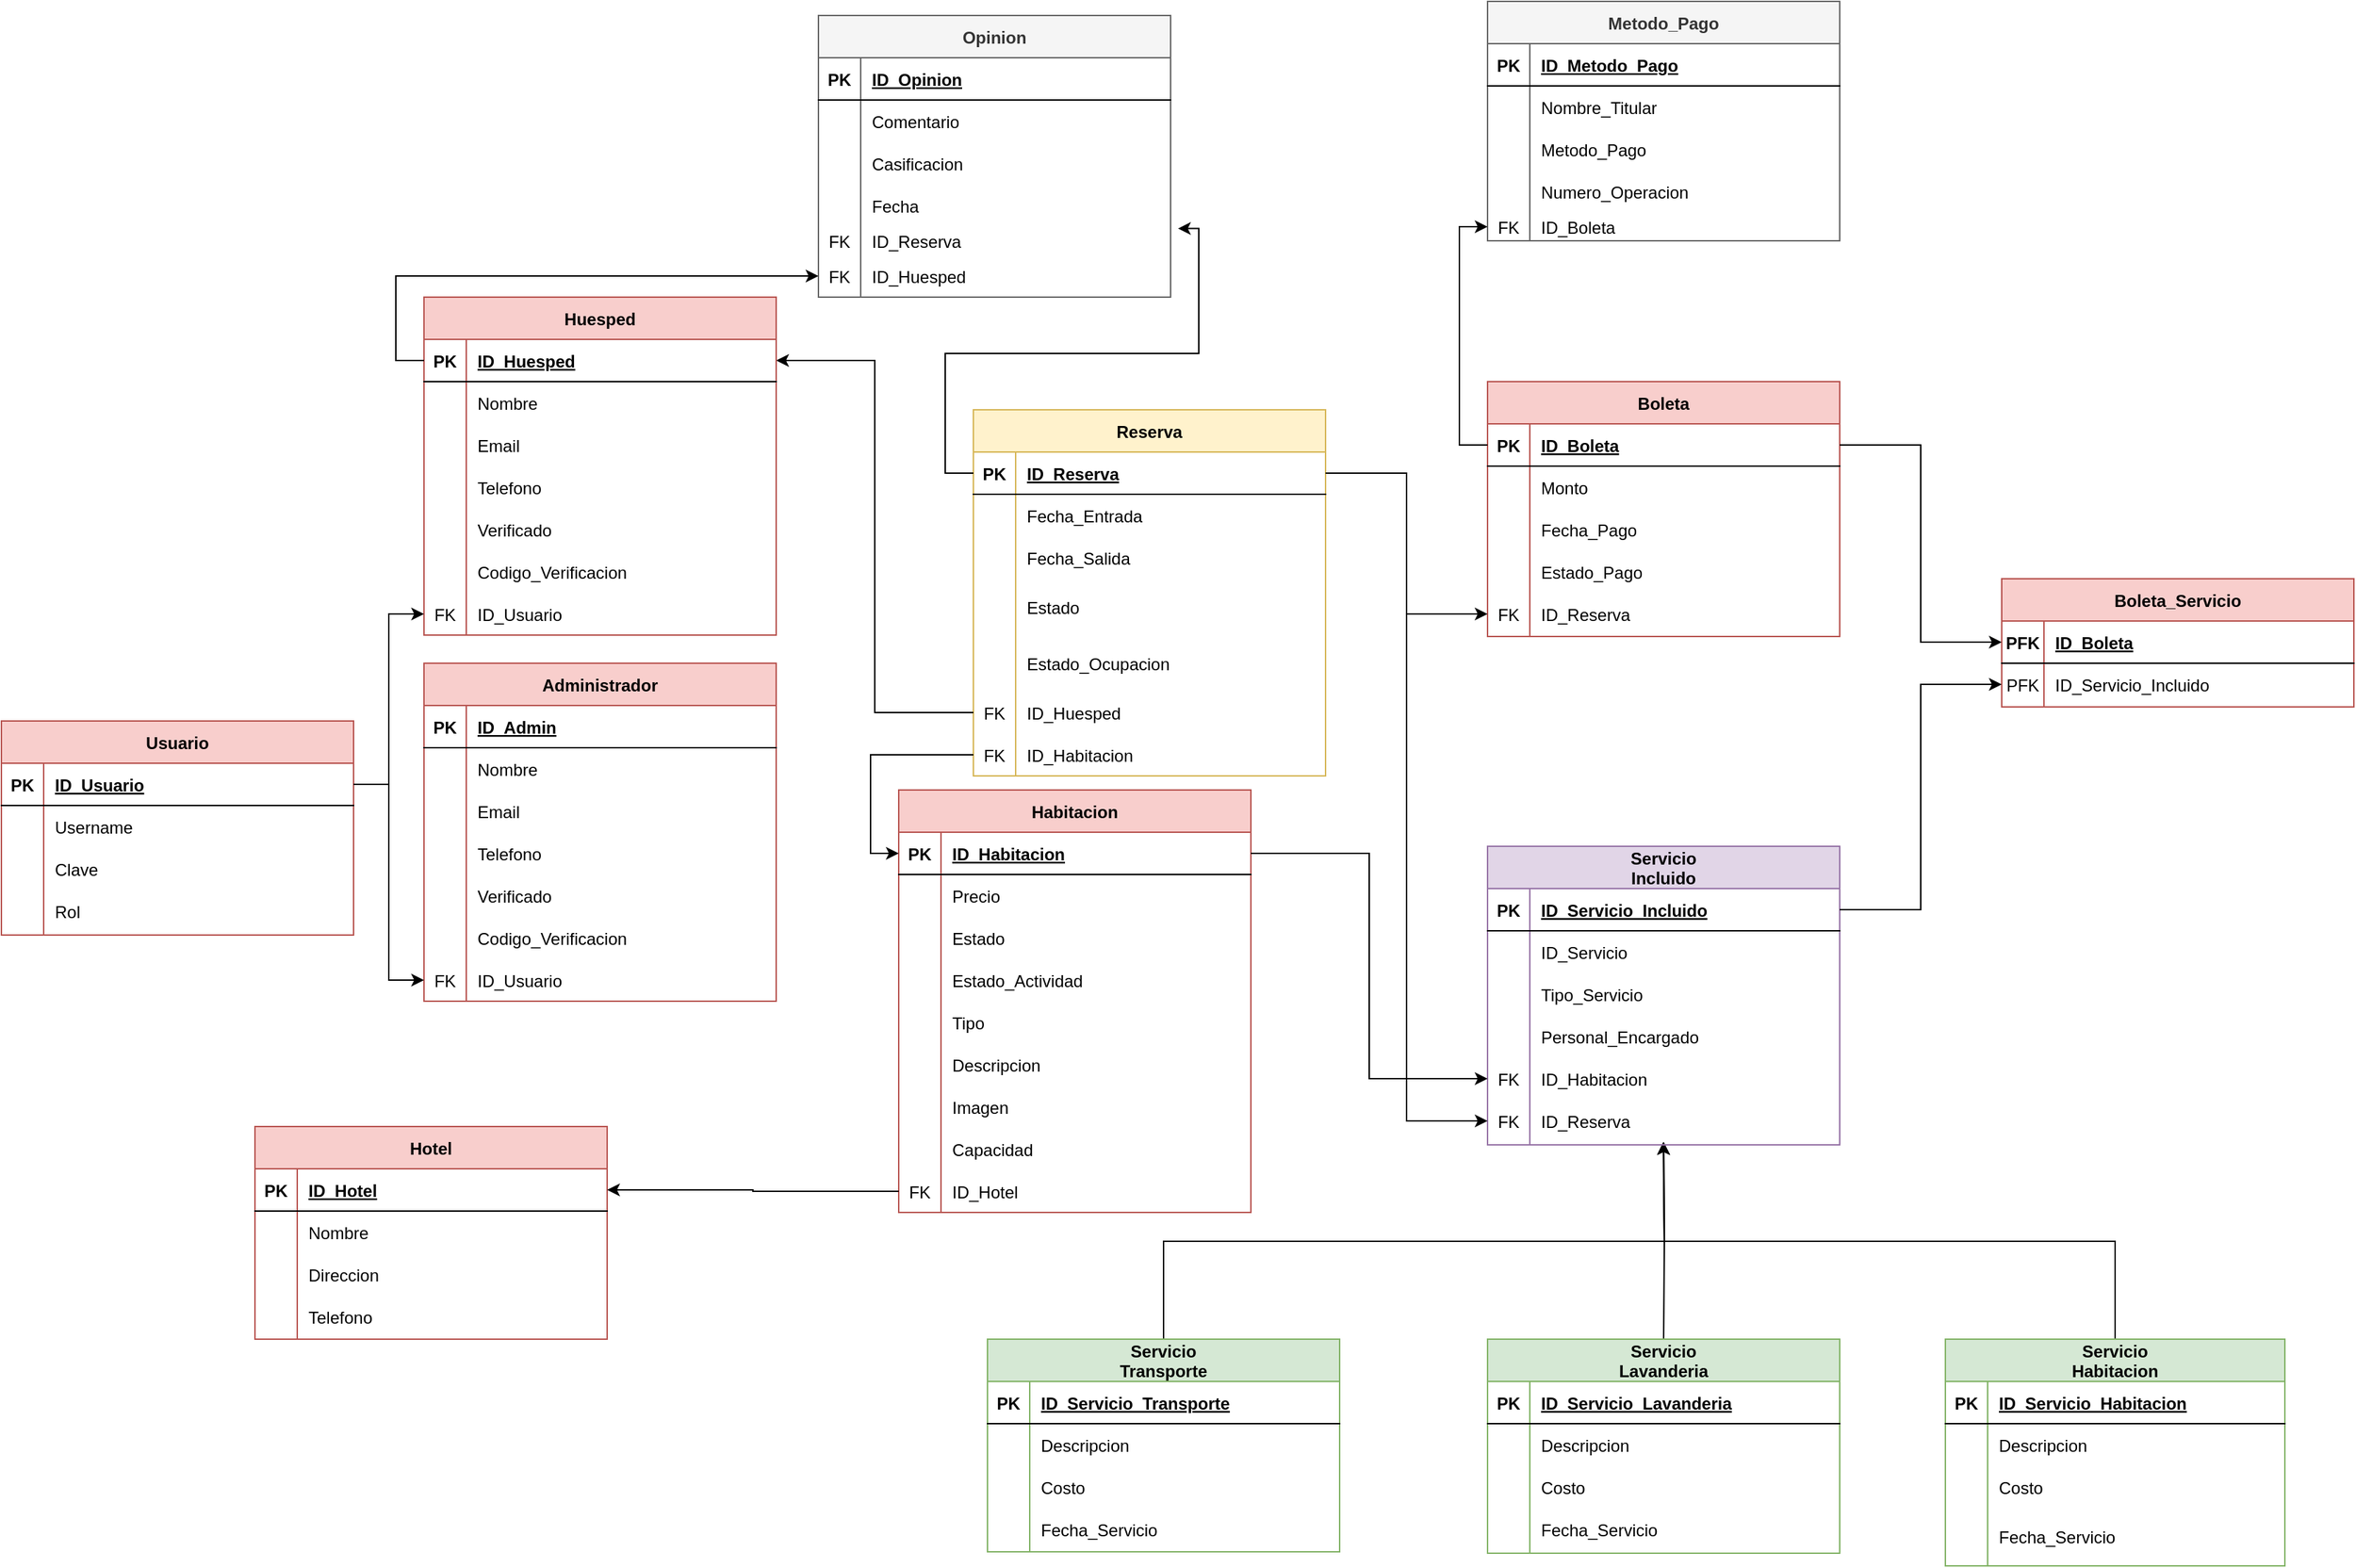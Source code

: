 <mxfile version="27.2.0">
  <diagram id="C5RBs43oDa-KdzZeNtuy" name="Page-1">
    <mxGraphModel dx="3156" dy="2127" grid="1" gridSize="10" guides="1" tooltips="1" connect="1" arrows="1" fold="1" page="1" pageScale="1" pageWidth="827" pageHeight="1169" math="0" shadow="0">
      <root>
        <mxCell id="WIyWlLk6GJQsqaUBKTNV-0" />
        <mxCell id="WIyWlLk6GJQsqaUBKTNV-1" parent="WIyWlLk6GJQsqaUBKTNV-0" />
        <mxCell id="nybNWpIKsQIpjslSISyz-211" value="Reserva" style="shape=table;startSize=30;container=1;collapsible=1;childLayout=tableLayout;fixedRows=1;rowLines=0;fontStyle=1;align=center;resizeLast=1;fillColor=#fff2cc;strokeColor=#d6b656;" parent="WIyWlLk6GJQsqaUBKTNV-1" vertex="1">
          <mxGeometry x="630" y="20" width="250" height="260" as="geometry" />
        </mxCell>
        <mxCell id="nybNWpIKsQIpjslSISyz-212" value="" style="shape=partialRectangle;collapsible=0;dropTarget=0;pointerEvents=0;fillColor=none;points=[[0,0.5],[1,0.5]];portConstraint=eastwest;top=0;left=0;right=0;bottom=1;" parent="nybNWpIKsQIpjslSISyz-211" vertex="1">
          <mxGeometry y="30" width="250" height="30" as="geometry" />
        </mxCell>
        <mxCell id="nybNWpIKsQIpjslSISyz-213" value="PK" style="shape=partialRectangle;overflow=hidden;connectable=0;fillColor=none;top=0;left=0;bottom=0;right=0;fontStyle=1;" parent="nybNWpIKsQIpjslSISyz-212" vertex="1">
          <mxGeometry width="30" height="30" as="geometry">
            <mxRectangle width="30" height="30" as="alternateBounds" />
          </mxGeometry>
        </mxCell>
        <mxCell id="nybNWpIKsQIpjslSISyz-214" value="ID_Reserva" style="shape=partialRectangle;overflow=hidden;connectable=0;fillColor=none;top=0;left=0;bottom=0;right=0;align=left;spacingLeft=6;fontStyle=5;" parent="nybNWpIKsQIpjslSISyz-212" vertex="1">
          <mxGeometry x="30" width="220" height="30" as="geometry">
            <mxRectangle width="220" height="30" as="alternateBounds" />
          </mxGeometry>
        </mxCell>
        <mxCell id="nybNWpIKsQIpjslSISyz-215" value="" style="shape=partialRectangle;collapsible=0;dropTarget=0;pointerEvents=0;fillColor=none;points=[[0,0.5],[1,0.5]];portConstraint=eastwest;top=0;left=0;right=0;bottom=0;" parent="nybNWpIKsQIpjslSISyz-211" vertex="1">
          <mxGeometry y="60" width="250" height="30" as="geometry" />
        </mxCell>
        <mxCell id="nybNWpIKsQIpjslSISyz-216" value="" style="shape=partialRectangle;overflow=hidden;connectable=0;fillColor=none;top=0;left=0;bottom=0;right=0;" parent="nybNWpIKsQIpjslSISyz-215" vertex="1">
          <mxGeometry width="30" height="30" as="geometry">
            <mxRectangle width="30" height="30" as="alternateBounds" />
          </mxGeometry>
        </mxCell>
        <mxCell id="nybNWpIKsQIpjslSISyz-217" value="Fecha_Entrada" style="shape=partialRectangle;overflow=hidden;connectable=0;fillColor=none;top=0;left=0;bottom=0;right=0;align=left;spacingLeft=6;" parent="nybNWpIKsQIpjslSISyz-215" vertex="1">
          <mxGeometry x="30" width="220" height="30" as="geometry">
            <mxRectangle width="220" height="30" as="alternateBounds" />
          </mxGeometry>
        </mxCell>
        <mxCell id="nybNWpIKsQIpjslSISyz-218" value="" style="shape=partialRectangle;collapsible=0;dropTarget=0;pointerEvents=0;fillColor=none;points=[[0,0.5],[1,0.5]];portConstraint=eastwest;top=0;left=0;right=0;bottom=0;" parent="nybNWpIKsQIpjslSISyz-211" vertex="1">
          <mxGeometry y="90" width="250" height="30" as="geometry" />
        </mxCell>
        <mxCell id="nybNWpIKsQIpjslSISyz-219" value="" style="shape=partialRectangle;overflow=hidden;connectable=0;fillColor=none;top=0;left=0;bottom=0;right=0;" parent="nybNWpIKsQIpjslSISyz-218" vertex="1">
          <mxGeometry width="30" height="30" as="geometry">
            <mxRectangle width="30" height="30" as="alternateBounds" />
          </mxGeometry>
        </mxCell>
        <mxCell id="nybNWpIKsQIpjslSISyz-220" value="Fecha_Salida" style="shape=partialRectangle;overflow=hidden;connectable=0;fillColor=none;top=0;left=0;bottom=0;right=0;align=left;spacingLeft=6;" parent="nybNWpIKsQIpjslSISyz-218" vertex="1">
          <mxGeometry x="30" width="220" height="30" as="geometry">
            <mxRectangle width="220" height="30" as="alternateBounds" />
          </mxGeometry>
        </mxCell>
        <mxCell id="nybNWpIKsQIpjslSISyz-221" value="" style="shape=partialRectangle;collapsible=0;dropTarget=0;pointerEvents=0;fillColor=none;points=[[0,0.5],[1,0.5]];portConstraint=eastwest;top=0;left=0;right=0;bottom=0;" parent="nybNWpIKsQIpjslSISyz-211" vertex="1">
          <mxGeometry y="120" width="250" height="40" as="geometry" />
        </mxCell>
        <mxCell id="nybNWpIKsQIpjslSISyz-222" value="" style="shape=partialRectangle;overflow=hidden;connectable=0;fillColor=none;top=0;left=0;bottom=0;right=0;" parent="nybNWpIKsQIpjslSISyz-221" vertex="1">
          <mxGeometry width="30" height="40" as="geometry">
            <mxRectangle width="30" height="40" as="alternateBounds" />
          </mxGeometry>
        </mxCell>
        <mxCell id="nybNWpIKsQIpjslSISyz-223" value="Estado" style="shape=partialRectangle;overflow=hidden;connectable=0;fillColor=none;top=0;left=0;bottom=0;right=0;align=left;spacingLeft=6;" parent="nybNWpIKsQIpjslSISyz-221" vertex="1">
          <mxGeometry x="30" width="220" height="40" as="geometry">
            <mxRectangle width="220" height="40" as="alternateBounds" />
          </mxGeometry>
        </mxCell>
        <mxCell id="XWhEZw9UPSfMwRpGYH8x-1" value="" style="shape=partialRectangle;collapsible=0;dropTarget=0;pointerEvents=0;fillColor=none;points=[[0,0.5],[1,0.5]];portConstraint=eastwest;top=0;left=0;right=0;bottom=0;" parent="nybNWpIKsQIpjslSISyz-211" vertex="1">
          <mxGeometry y="160" width="250" height="40" as="geometry" />
        </mxCell>
        <mxCell id="XWhEZw9UPSfMwRpGYH8x-2" value="" style="shape=partialRectangle;overflow=hidden;connectable=0;fillColor=none;top=0;left=0;bottom=0;right=0;" parent="XWhEZw9UPSfMwRpGYH8x-1" vertex="1">
          <mxGeometry width="30" height="40" as="geometry">
            <mxRectangle width="30" height="40" as="alternateBounds" />
          </mxGeometry>
        </mxCell>
        <mxCell id="XWhEZw9UPSfMwRpGYH8x-3" value="Estado_Ocupacion" style="shape=partialRectangle;overflow=hidden;connectable=0;fillColor=none;top=0;left=0;bottom=0;right=0;align=left;spacingLeft=6;" parent="XWhEZw9UPSfMwRpGYH8x-1" vertex="1">
          <mxGeometry x="30" width="220" height="40" as="geometry">
            <mxRectangle width="220" height="40" as="alternateBounds" />
          </mxGeometry>
        </mxCell>
        <mxCell id="nybNWpIKsQIpjslSISyz-224" value="" style="shape=partialRectangle;collapsible=0;dropTarget=0;pointerEvents=0;fillColor=none;points=[[0,0.5],[1,0.5]];portConstraint=eastwest;top=0;left=0;right=0;bottom=0;" parent="nybNWpIKsQIpjslSISyz-211" vertex="1">
          <mxGeometry y="200" width="250" height="30" as="geometry" />
        </mxCell>
        <mxCell id="nybNWpIKsQIpjslSISyz-225" value="FK" style="shape=partialRectangle;overflow=hidden;connectable=0;fillColor=none;top=0;left=0;bottom=0;right=0;" parent="nybNWpIKsQIpjslSISyz-224" vertex="1">
          <mxGeometry width="30" height="30" as="geometry">
            <mxRectangle width="30" height="30" as="alternateBounds" />
          </mxGeometry>
        </mxCell>
        <mxCell id="nybNWpIKsQIpjslSISyz-226" value="ID_Huesped" style="shape=partialRectangle;overflow=hidden;connectable=0;fillColor=none;top=0;left=0;bottom=0;right=0;align=left;spacingLeft=6;" parent="nybNWpIKsQIpjslSISyz-224" vertex="1">
          <mxGeometry x="30" width="220" height="30" as="geometry">
            <mxRectangle width="220" height="30" as="alternateBounds" />
          </mxGeometry>
        </mxCell>
        <mxCell id="nybNWpIKsQIpjslSISyz-227" value="" style="shape=partialRectangle;collapsible=0;dropTarget=0;pointerEvents=0;fillColor=none;points=[[0,0.5],[1,0.5]];portConstraint=eastwest;top=0;left=0;right=0;bottom=0;" parent="nybNWpIKsQIpjslSISyz-211" vertex="1">
          <mxGeometry y="230" width="250" height="30" as="geometry" />
        </mxCell>
        <mxCell id="nybNWpIKsQIpjslSISyz-228" value="FK" style="shape=partialRectangle;overflow=hidden;connectable=0;fillColor=none;top=0;left=0;bottom=0;right=0;" parent="nybNWpIKsQIpjslSISyz-227" vertex="1">
          <mxGeometry width="30" height="30" as="geometry">
            <mxRectangle width="30" height="30" as="alternateBounds" />
          </mxGeometry>
        </mxCell>
        <mxCell id="nybNWpIKsQIpjslSISyz-229" value="ID_Habitacion" style="shape=partialRectangle;overflow=hidden;connectable=0;fillColor=none;top=0;left=0;bottom=0;right=0;align=left;spacingLeft=6;" parent="nybNWpIKsQIpjslSISyz-227" vertex="1">
          <mxGeometry x="30" width="220" height="30" as="geometry">
            <mxRectangle width="220" height="30" as="alternateBounds" />
          </mxGeometry>
        </mxCell>
        <mxCell id="nybNWpIKsQIpjslSISyz-230" value="Boleta" style="shape=table;startSize=30;container=1;collapsible=1;childLayout=tableLayout;fixedRows=1;rowLines=0;fontStyle=1;align=center;resizeLast=1;fillColor=#f8cecc;strokeColor=#b85450;" parent="WIyWlLk6GJQsqaUBKTNV-1" vertex="1">
          <mxGeometry x="995" width="250" height="181" as="geometry" />
        </mxCell>
        <mxCell id="nybNWpIKsQIpjslSISyz-231" value="" style="shape=partialRectangle;collapsible=0;dropTarget=0;pointerEvents=0;fillColor=none;points=[[0,0.5],[1,0.5]];portConstraint=eastwest;top=0;left=0;right=0;bottom=1;" parent="nybNWpIKsQIpjslSISyz-230" vertex="1">
          <mxGeometry y="30" width="250" height="30" as="geometry" />
        </mxCell>
        <mxCell id="nybNWpIKsQIpjslSISyz-232" value="PK" style="shape=partialRectangle;overflow=hidden;connectable=0;fillColor=none;top=0;left=0;bottom=0;right=0;fontStyle=1;" parent="nybNWpIKsQIpjslSISyz-231" vertex="1">
          <mxGeometry width="30" height="30" as="geometry">
            <mxRectangle width="30" height="30" as="alternateBounds" />
          </mxGeometry>
        </mxCell>
        <mxCell id="nybNWpIKsQIpjslSISyz-233" value="ID_Boleta" style="shape=partialRectangle;overflow=hidden;connectable=0;fillColor=none;top=0;left=0;bottom=0;right=0;align=left;spacingLeft=6;fontStyle=5;" parent="nybNWpIKsQIpjslSISyz-231" vertex="1">
          <mxGeometry x="30" width="220" height="30" as="geometry">
            <mxRectangle width="220" height="30" as="alternateBounds" />
          </mxGeometry>
        </mxCell>
        <mxCell id="nybNWpIKsQIpjslSISyz-234" value="" style="shape=partialRectangle;collapsible=0;dropTarget=0;pointerEvents=0;fillColor=none;points=[[0,0.5],[1,0.5]];portConstraint=eastwest;top=0;left=0;right=0;bottom=0;" parent="nybNWpIKsQIpjslSISyz-230" vertex="1">
          <mxGeometry y="60" width="250" height="30" as="geometry" />
        </mxCell>
        <mxCell id="nybNWpIKsQIpjslSISyz-235" value="" style="shape=partialRectangle;overflow=hidden;connectable=0;fillColor=none;top=0;left=0;bottom=0;right=0;" parent="nybNWpIKsQIpjslSISyz-234" vertex="1">
          <mxGeometry width="30" height="30" as="geometry">
            <mxRectangle width="30" height="30" as="alternateBounds" />
          </mxGeometry>
        </mxCell>
        <mxCell id="nybNWpIKsQIpjslSISyz-236" value="Monto" style="shape=partialRectangle;overflow=hidden;connectable=0;fillColor=none;top=0;left=0;bottom=0;right=0;align=left;spacingLeft=6;" parent="nybNWpIKsQIpjslSISyz-234" vertex="1">
          <mxGeometry x="30" width="220" height="30" as="geometry">
            <mxRectangle width="220" height="30" as="alternateBounds" />
          </mxGeometry>
        </mxCell>
        <mxCell id="nybNWpIKsQIpjslSISyz-237" value="" style="shape=partialRectangle;collapsible=0;dropTarget=0;pointerEvents=0;fillColor=none;points=[[0,0.5],[1,0.5]];portConstraint=eastwest;top=0;left=0;right=0;bottom=0;" parent="nybNWpIKsQIpjslSISyz-230" vertex="1">
          <mxGeometry y="90" width="250" height="30" as="geometry" />
        </mxCell>
        <mxCell id="nybNWpIKsQIpjslSISyz-238" value="" style="shape=partialRectangle;overflow=hidden;connectable=0;fillColor=none;top=0;left=0;bottom=0;right=0;" parent="nybNWpIKsQIpjslSISyz-237" vertex="1">
          <mxGeometry width="30" height="30" as="geometry">
            <mxRectangle width="30" height="30" as="alternateBounds" />
          </mxGeometry>
        </mxCell>
        <mxCell id="nybNWpIKsQIpjslSISyz-239" value="Fecha_Pago" style="shape=partialRectangle;overflow=hidden;connectable=0;fillColor=none;top=0;left=0;bottom=0;right=0;align=left;spacingLeft=6;" parent="nybNWpIKsQIpjslSISyz-237" vertex="1">
          <mxGeometry x="30" width="220" height="30" as="geometry">
            <mxRectangle width="220" height="30" as="alternateBounds" />
          </mxGeometry>
        </mxCell>
        <mxCell id="VwewGoa82RrfYk3-Ucnn-97" value="" style="shape=partialRectangle;collapsible=0;dropTarget=0;pointerEvents=0;fillColor=none;points=[[0,0.5],[1,0.5]];portConstraint=eastwest;top=0;left=0;right=0;bottom=0;" parent="nybNWpIKsQIpjslSISyz-230" vertex="1">
          <mxGeometry y="120" width="250" height="30" as="geometry" />
        </mxCell>
        <mxCell id="VwewGoa82RrfYk3-Ucnn-98" value="" style="shape=partialRectangle;overflow=hidden;connectable=0;fillColor=none;top=0;left=0;bottom=0;right=0;" parent="VwewGoa82RrfYk3-Ucnn-97" vertex="1">
          <mxGeometry width="30" height="30" as="geometry">
            <mxRectangle width="30" height="30" as="alternateBounds" />
          </mxGeometry>
        </mxCell>
        <mxCell id="VwewGoa82RrfYk3-Ucnn-99" value="Estado_Pago" style="shape=partialRectangle;overflow=hidden;connectable=0;fillColor=none;top=0;left=0;bottom=0;right=0;align=left;spacingLeft=6;" parent="VwewGoa82RrfYk3-Ucnn-97" vertex="1">
          <mxGeometry x="30" width="220" height="30" as="geometry">
            <mxRectangle width="220" height="30" as="alternateBounds" />
          </mxGeometry>
        </mxCell>
        <mxCell id="VwewGoa82RrfYk3-Ucnn-100" value="" style="shape=partialRectangle;collapsible=0;dropTarget=0;pointerEvents=0;fillColor=none;points=[[0,0.5],[1,0.5]];portConstraint=eastwest;top=0;left=0;right=0;bottom=0;" parent="nybNWpIKsQIpjslSISyz-230" vertex="1">
          <mxGeometry y="150" width="250" height="30" as="geometry" />
        </mxCell>
        <mxCell id="VwewGoa82RrfYk3-Ucnn-101" value="FK" style="shape=partialRectangle;overflow=hidden;connectable=0;fillColor=none;top=0;left=0;bottom=0;right=0;" parent="VwewGoa82RrfYk3-Ucnn-100" vertex="1">
          <mxGeometry width="30" height="30" as="geometry">
            <mxRectangle width="30" height="30" as="alternateBounds" />
          </mxGeometry>
        </mxCell>
        <mxCell id="VwewGoa82RrfYk3-Ucnn-102" value="ID_Reserva" style="shape=partialRectangle;overflow=hidden;connectable=0;fillColor=none;top=0;left=0;bottom=0;right=0;align=left;spacingLeft=6;" parent="VwewGoa82RrfYk3-Ucnn-100" vertex="1">
          <mxGeometry x="30" width="220" height="30" as="geometry">
            <mxRectangle width="220" height="30" as="alternateBounds" />
          </mxGeometry>
        </mxCell>
        <mxCell id="nybNWpIKsQIpjslSISyz-240" value="" style="shape=partialRectangle;collapsible=0;dropTarget=0;pointerEvents=0;fillColor=none;points=[[0,0.5],[1,0.5]];portConstraint=eastwest;top=0;left=0;right=0;bottom=0;" parent="nybNWpIKsQIpjslSISyz-230" vertex="1">
          <mxGeometry y="180" width="250" height="1" as="geometry" />
        </mxCell>
        <mxCell id="nybNWpIKsQIpjslSISyz-241" value="" style="shape=partialRectangle;overflow=hidden;connectable=0;fillColor=none;top=0;left=0;bottom=0;right=0;" parent="nybNWpIKsQIpjslSISyz-240" vertex="1">
          <mxGeometry width="30" height="1" as="geometry">
            <mxRectangle width="30" height="1" as="alternateBounds" />
          </mxGeometry>
        </mxCell>
        <mxCell id="nybNWpIKsQIpjslSISyz-242" value="" style="shape=partialRectangle;overflow=hidden;connectable=0;fillColor=none;top=0;left=0;bottom=0;right=0;align=left;spacingLeft=6;" parent="nybNWpIKsQIpjslSISyz-240" vertex="1">
          <mxGeometry x="30" width="220" height="1" as="geometry">
            <mxRectangle width="220" height="1" as="alternateBounds" />
          </mxGeometry>
        </mxCell>
        <mxCell id="nybNWpIKsQIpjslSISyz-243" value="Habitacion" style="shape=table;startSize=30;container=1;collapsible=1;childLayout=tableLayout;fixedRows=1;rowLines=0;fontStyle=1;align=center;resizeLast=1;fillColor=#f8cecc;strokeColor=#b85450;" parent="WIyWlLk6GJQsqaUBKTNV-1" vertex="1">
          <mxGeometry x="577" y="290" width="250" height="300" as="geometry" />
        </mxCell>
        <mxCell id="nybNWpIKsQIpjslSISyz-244" value="" style="shape=partialRectangle;collapsible=0;dropTarget=0;pointerEvents=0;fillColor=none;points=[[0,0.5],[1,0.5]];portConstraint=eastwest;top=0;left=0;right=0;bottom=1;" parent="nybNWpIKsQIpjslSISyz-243" vertex="1">
          <mxGeometry y="30" width="250" height="30" as="geometry" />
        </mxCell>
        <mxCell id="nybNWpIKsQIpjslSISyz-245" value="PK" style="shape=partialRectangle;overflow=hidden;connectable=0;fillColor=none;top=0;left=0;bottom=0;right=0;fontStyle=1;" parent="nybNWpIKsQIpjslSISyz-244" vertex="1">
          <mxGeometry width="30" height="30" as="geometry">
            <mxRectangle width="30" height="30" as="alternateBounds" />
          </mxGeometry>
        </mxCell>
        <mxCell id="nybNWpIKsQIpjslSISyz-246" value="ID_Habitacion" style="shape=partialRectangle;overflow=hidden;connectable=0;fillColor=none;top=0;left=0;bottom=0;right=0;align=left;spacingLeft=6;fontStyle=5;" parent="nybNWpIKsQIpjslSISyz-244" vertex="1">
          <mxGeometry x="30" width="220" height="30" as="geometry">
            <mxRectangle width="220" height="30" as="alternateBounds" />
          </mxGeometry>
        </mxCell>
        <mxCell id="nybNWpIKsQIpjslSISyz-247" value="" style="shape=partialRectangle;collapsible=0;dropTarget=0;pointerEvents=0;fillColor=none;points=[[0,0.5],[1,0.5]];portConstraint=eastwest;top=0;left=0;right=0;bottom=0;" parent="nybNWpIKsQIpjslSISyz-243" vertex="1">
          <mxGeometry y="60" width="250" height="30" as="geometry" />
        </mxCell>
        <mxCell id="nybNWpIKsQIpjslSISyz-248" value="" style="shape=partialRectangle;overflow=hidden;connectable=0;fillColor=none;top=0;left=0;bottom=0;right=0;" parent="nybNWpIKsQIpjslSISyz-247" vertex="1">
          <mxGeometry width="30" height="30" as="geometry">
            <mxRectangle width="30" height="30" as="alternateBounds" />
          </mxGeometry>
        </mxCell>
        <mxCell id="nybNWpIKsQIpjslSISyz-249" value="Precio" style="shape=partialRectangle;overflow=hidden;connectable=0;fillColor=none;top=0;left=0;bottom=0;right=0;align=left;spacingLeft=6;" parent="nybNWpIKsQIpjslSISyz-247" vertex="1">
          <mxGeometry x="30" width="220" height="30" as="geometry">
            <mxRectangle width="220" height="30" as="alternateBounds" />
          </mxGeometry>
        </mxCell>
        <mxCell id="nybNWpIKsQIpjslSISyz-250" value="" style="shape=partialRectangle;collapsible=0;dropTarget=0;pointerEvents=0;fillColor=none;points=[[0,0.5],[1,0.5]];portConstraint=eastwest;top=0;left=0;right=0;bottom=0;" parent="nybNWpIKsQIpjslSISyz-243" vertex="1">
          <mxGeometry y="90" width="250" height="30" as="geometry" />
        </mxCell>
        <mxCell id="nybNWpIKsQIpjslSISyz-251" value="" style="shape=partialRectangle;overflow=hidden;connectable=0;fillColor=none;top=0;left=0;bottom=0;right=0;" parent="nybNWpIKsQIpjslSISyz-250" vertex="1">
          <mxGeometry width="30" height="30" as="geometry">
            <mxRectangle width="30" height="30" as="alternateBounds" />
          </mxGeometry>
        </mxCell>
        <mxCell id="nybNWpIKsQIpjslSISyz-252" value="Estado" style="shape=partialRectangle;overflow=hidden;connectable=0;fillColor=none;top=0;left=0;bottom=0;right=0;align=left;spacingLeft=6;" parent="nybNWpIKsQIpjslSISyz-250" vertex="1">
          <mxGeometry x="30" width="220" height="30" as="geometry">
            <mxRectangle width="220" height="30" as="alternateBounds" />
          </mxGeometry>
        </mxCell>
        <mxCell id="ZvN_vzwNxuTCh9Fpj8oo-0" value="" style="shape=partialRectangle;collapsible=0;dropTarget=0;pointerEvents=0;fillColor=none;points=[[0,0.5],[1,0.5]];portConstraint=eastwest;top=0;left=0;right=0;bottom=0;" parent="nybNWpIKsQIpjslSISyz-243" vertex="1">
          <mxGeometry y="120" width="250" height="30" as="geometry" />
        </mxCell>
        <mxCell id="ZvN_vzwNxuTCh9Fpj8oo-1" value="" style="shape=partialRectangle;overflow=hidden;connectable=0;fillColor=none;top=0;left=0;bottom=0;right=0;" parent="ZvN_vzwNxuTCh9Fpj8oo-0" vertex="1">
          <mxGeometry width="30" height="30" as="geometry">
            <mxRectangle width="30" height="30" as="alternateBounds" />
          </mxGeometry>
        </mxCell>
        <mxCell id="ZvN_vzwNxuTCh9Fpj8oo-2" value="Estado_Actividad" style="shape=partialRectangle;overflow=hidden;connectable=0;fillColor=none;top=0;left=0;bottom=0;right=0;align=left;spacingLeft=6;" parent="ZvN_vzwNxuTCh9Fpj8oo-0" vertex="1">
          <mxGeometry x="30" width="220" height="30" as="geometry">
            <mxRectangle width="220" height="30" as="alternateBounds" />
          </mxGeometry>
        </mxCell>
        <mxCell id="nybNWpIKsQIpjslSISyz-253" value="" style="shape=partialRectangle;collapsible=0;dropTarget=0;pointerEvents=0;fillColor=none;points=[[0,0.5],[1,0.5]];portConstraint=eastwest;top=0;left=0;right=0;bottom=0;" parent="nybNWpIKsQIpjslSISyz-243" vertex="1">
          <mxGeometry y="150" width="250" height="30" as="geometry" />
        </mxCell>
        <mxCell id="nybNWpIKsQIpjslSISyz-254" value="" style="shape=partialRectangle;overflow=hidden;connectable=0;fillColor=none;top=0;left=0;bottom=0;right=0;" parent="nybNWpIKsQIpjslSISyz-253" vertex="1">
          <mxGeometry width="30" height="30" as="geometry">
            <mxRectangle width="30" height="30" as="alternateBounds" />
          </mxGeometry>
        </mxCell>
        <mxCell id="nybNWpIKsQIpjslSISyz-255" value="Tipo" style="shape=partialRectangle;overflow=hidden;connectable=0;fillColor=none;top=0;left=0;bottom=0;right=0;align=left;spacingLeft=6;" parent="nybNWpIKsQIpjslSISyz-253" vertex="1">
          <mxGeometry x="30" width="220" height="30" as="geometry">
            <mxRectangle width="220" height="30" as="alternateBounds" />
          </mxGeometry>
        </mxCell>
        <mxCell id="nybNWpIKsQIpjslSISyz-256" value="" style="shape=partialRectangle;collapsible=0;dropTarget=0;pointerEvents=0;fillColor=none;points=[[0,0.5],[1,0.5]];portConstraint=eastwest;top=0;left=0;right=0;bottom=0;" parent="nybNWpIKsQIpjslSISyz-243" vertex="1">
          <mxGeometry y="180" width="250" height="30" as="geometry" />
        </mxCell>
        <mxCell id="nybNWpIKsQIpjslSISyz-257" value="" style="shape=partialRectangle;overflow=hidden;connectable=0;fillColor=none;top=0;left=0;bottom=0;right=0;" parent="nybNWpIKsQIpjslSISyz-256" vertex="1">
          <mxGeometry width="30" height="30" as="geometry">
            <mxRectangle width="30" height="30" as="alternateBounds" />
          </mxGeometry>
        </mxCell>
        <mxCell id="nybNWpIKsQIpjslSISyz-258" value="Descripcion" style="shape=partialRectangle;overflow=hidden;connectable=0;fillColor=none;top=0;left=0;bottom=0;right=0;align=left;spacingLeft=6;" parent="nybNWpIKsQIpjslSISyz-256" vertex="1">
          <mxGeometry x="30" width="220" height="30" as="geometry">
            <mxRectangle width="220" height="30" as="alternateBounds" />
          </mxGeometry>
        </mxCell>
        <mxCell id="VwewGoa82RrfYk3-Ucnn-90" value="" style="shape=partialRectangle;collapsible=0;dropTarget=0;pointerEvents=0;fillColor=none;points=[[0,0.5],[1,0.5]];portConstraint=eastwest;top=0;left=0;right=0;bottom=0;" parent="nybNWpIKsQIpjslSISyz-243" vertex="1">
          <mxGeometry y="210" width="250" height="30" as="geometry" />
        </mxCell>
        <mxCell id="VwewGoa82RrfYk3-Ucnn-91" value="" style="shape=partialRectangle;overflow=hidden;connectable=0;fillColor=none;top=0;left=0;bottom=0;right=0;" parent="VwewGoa82RrfYk3-Ucnn-90" vertex="1">
          <mxGeometry width="30" height="30" as="geometry">
            <mxRectangle width="30" height="30" as="alternateBounds" />
          </mxGeometry>
        </mxCell>
        <mxCell id="VwewGoa82RrfYk3-Ucnn-92" value="Imagen" style="shape=partialRectangle;overflow=hidden;connectable=0;fillColor=none;top=0;left=0;bottom=0;right=0;align=left;spacingLeft=6;" parent="VwewGoa82RrfYk3-Ucnn-90" vertex="1">
          <mxGeometry x="30" width="220" height="30" as="geometry">
            <mxRectangle width="220" height="30" as="alternateBounds" />
          </mxGeometry>
        </mxCell>
        <mxCell id="IossSL6FZ5OF12CEQSMH-55" value="" style="shape=partialRectangle;collapsible=0;dropTarget=0;pointerEvents=0;fillColor=none;points=[[0,0.5],[1,0.5]];portConstraint=eastwest;top=0;left=0;right=0;bottom=0;" parent="nybNWpIKsQIpjslSISyz-243" vertex="1">
          <mxGeometry y="240" width="250" height="30" as="geometry" />
        </mxCell>
        <mxCell id="IossSL6FZ5OF12CEQSMH-56" value="" style="shape=partialRectangle;overflow=hidden;connectable=0;fillColor=none;top=0;left=0;bottom=0;right=0;" parent="IossSL6FZ5OF12CEQSMH-55" vertex="1">
          <mxGeometry width="30" height="30" as="geometry">
            <mxRectangle width="30" height="30" as="alternateBounds" />
          </mxGeometry>
        </mxCell>
        <mxCell id="IossSL6FZ5OF12CEQSMH-57" value="Capacidad" style="shape=partialRectangle;overflow=hidden;connectable=0;fillColor=none;top=0;left=0;bottom=0;right=0;align=left;spacingLeft=6;" parent="IossSL6FZ5OF12CEQSMH-55" vertex="1">
          <mxGeometry x="30" width="220" height="30" as="geometry">
            <mxRectangle width="220" height="30" as="alternateBounds" />
          </mxGeometry>
        </mxCell>
        <mxCell id="VwewGoa82RrfYk3-Ucnn-93" value="" style="shape=partialRectangle;collapsible=0;dropTarget=0;pointerEvents=0;fillColor=none;points=[[0,0.5],[1,0.5]];portConstraint=eastwest;top=0;left=0;right=0;bottom=0;" parent="nybNWpIKsQIpjslSISyz-243" vertex="1">
          <mxGeometry y="270" width="250" height="30" as="geometry" />
        </mxCell>
        <mxCell id="VwewGoa82RrfYk3-Ucnn-94" value="FK" style="shape=partialRectangle;overflow=hidden;connectable=0;fillColor=none;top=0;left=0;bottom=0;right=0;" parent="VwewGoa82RrfYk3-Ucnn-93" vertex="1">
          <mxGeometry width="30" height="30" as="geometry">
            <mxRectangle width="30" height="30" as="alternateBounds" />
          </mxGeometry>
        </mxCell>
        <mxCell id="VwewGoa82RrfYk3-Ucnn-95" value="ID_Hotel" style="shape=partialRectangle;overflow=hidden;connectable=0;fillColor=none;top=0;left=0;bottom=0;right=0;align=left;spacingLeft=6;" parent="VwewGoa82RrfYk3-Ucnn-93" vertex="1">
          <mxGeometry x="30" width="220" height="30" as="geometry">
            <mxRectangle width="220" height="30" as="alternateBounds" />
          </mxGeometry>
        </mxCell>
        <mxCell id="nybNWpIKsQIpjslSISyz-259" value="Hotel" style="shape=table;startSize=30;container=1;collapsible=1;childLayout=tableLayout;fixedRows=1;rowLines=0;fontStyle=1;align=center;resizeLast=1;fillColor=#f8cecc;strokeColor=#b85450;" parent="WIyWlLk6GJQsqaUBKTNV-1" vertex="1">
          <mxGeometry x="120" y="529" width="250" height="151" as="geometry" />
        </mxCell>
        <mxCell id="nybNWpIKsQIpjslSISyz-260" value="" style="shape=partialRectangle;collapsible=0;dropTarget=0;pointerEvents=0;fillColor=none;points=[[0,0.5],[1,0.5]];portConstraint=eastwest;top=0;left=0;right=0;bottom=1;" parent="nybNWpIKsQIpjslSISyz-259" vertex="1">
          <mxGeometry y="30" width="250" height="30" as="geometry" />
        </mxCell>
        <mxCell id="nybNWpIKsQIpjslSISyz-261" value="PK" style="shape=partialRectangle;overflow=hidden;connectable=0;fillColor=none;top=0;left=0;bottom=0;right=0;fontStyle=1;" parent="nybNWpIKsQIpjslSISyz-260" vertex="1">
          <mxGeometry width="30" height="30" as="geometry">
            <mxRectangle width="30" height="30" as="alternateBounds" />
          </mxGeometry>
        </mxCell>
        <mxCell id="nybNWpIKsQIpjslSISyz-262" value="ID_Hotel" style="shape=partialRectangle;overflow=hidden;connectable=0;fillColor=none;top=0;left=0;bottom=0;right=0;align=left;spacingLeft=6;fontStyle=5;" parent="nybNWpIKsQIpjslSISyz-260" vertex="1">
          <mxGeometry x="30" width="220" height="30" as="geometry">
            <mxRectangle width="220" height="30" as="alternateBounds" />
          </mxGeometry>
        </mxCell>
        <mxCell id="nybNWpIKsQIpjslSISyz-263" value="" style="shape=partialRectangle;collapsible=0;dropTarget=0;pointerEvents=0;fillColor=none;points=[[0,0.5],[1,0.5]];portConstraint=eastwest;top=0;left=0;right=0;bottom=0;" parent="nybNWpIKsQIpjslSISyz-259" vertex="1">
          <mxGeometry y="60" width="250" height="30" as="geometry" />
        </mxCell>
        <mxCell id="nybNWpIKsQIpjslSISyz-264" value="" style="shape=partialRectangle;overflow=hidden;connectable=0;fillColor=none;top=0;left=0;bottom=0;right=0;" parent="nybNWpIKsQIpjslSISyz-263" vertex="1">
          <mxGeometry width="30" height="30" as="geometry">
            <mxRectangle width="30" height="30" as="alternateBounds" />
          </mxGeometry>
        </mxCell>
        <mxCell id="nybNWpIKsQIpjslSISyz-265" value="Nombre" style="shape=partialRectangle;overflow=hidden;connectable=0;fillColor=none;top=0;left=0;bottom=0;right=0;align=left;spacingLeft=6;" parent="nybNWpIKsQIpjslSISyz-263" vertex="1">
          <mxGeometry x="30" width="220" height="30" as="geometry">
            <mxRectangle width="220" height="30" as="alternateBounds" />
          </mxGeometry>
        </mxCell>
        <mxCell id="nybNWpIKsQIpjslSISyz-266" value="" style="shape=partialRectangle;collapsible=0;dropTarget=0;pointerEvents=0;fillColor=none;points=[[0,0.5],[1,0.5]];portConstraint=eastwest;top=0;left=0;right=0;bottom=0;" parent="nybNWpIKsQIpjslSISyz-259" vertex="1">
          <mxGeometry y="90" width="250" height="30" as="geometry" />
        </mxCell>
        <mxCell id="nybNWpIKsQIpjslSISyz-267" value="" style="shape=partialRectangle;overflow=hidden;connectable=0;fillColor=none;top=0;left=0;bottom=0;right=0;" parent="nybNWpIKsQIpjslSISyz-266" vertex="1">
          <mxGeometry width="30" height="30" as="geometry">
            <mxRectangle width="30" height="30" as="alternateBounds" />
          </mxGeometry>
        </mxCell>
        <mxCell id="nybNWpIKsQIpjslSISyz-268" value="Direccion" style="shape=partialRectangle;overflow=hidden;connectable=0;fillColor=none;top=0;left=0;bottom=0;right=0;align=left;spacingLeft=6;" parent="nybNWpIKsQIpjslSISyz-266" vertex="1">
          <mxGeometry x="30" width="220" height="30" as="geometry">
            <mxRectangle width="220" height="30" as="alternateBounds" />
          </mxGeometry>
        </mxCell>
        <mxCell id="nybNWpIKsQIpjslSISyz-269" value="" style="shape=partialRectangle;collapsible=0;dropTarget=0;pointerEvents=0;fillColor=none;points=[[0,0.5],[1,0.5]];portConstraint=eastwest;top=0;left=0;right=0;bottom=0;" parent="nybNWpIKsQIpjslSISyz-259" vertex="1">
          <mxGeometry y="120" width="250" height="30" as="geometry" />
        </mxCell>
        <mxCell id="nybNWpIKsQIpjslSISyz-270" value="" style="shape=partialRectangle;overflow=hidden;connectable=0;fillColor=none;top=0;left=0;bottom=0;right=0;" parent="nybNWpIKsQIpjslSISyz-269" vertex="1">
          <mxGeometry width="30" height="30" as="geometry">
            <mxRectangle width="30" height="30" as="alternateBounds" />
          </mxGeometry>
        </mxCell>
        <mxCell id="nybNWpIKsQIpjslSISyz-271" value="Telefono" style="shape=partialRectangle;overflow=hidden;connectable=0;fillColor=none;top=0;left=0;bottom=0;right=0;align=left;spacingLeft=6;" parent="nybNWpIKsQIpjslSISyz-269" vertex="1">
          <mxGeometry x="30" width="220" height="30" as="geometry">
            <mxRectangle width="220" height="30" as="alternateBounds" />
          </mxGeometry>
        </mxCell>
        <mxCell id="nybNWpIKsQIpjslSISyz-272" value="" style="shape=partialRectangle;collapsible=0;dropTarget=0;pointerEvents=0;fillColor=none;points=[[0,0.5],[1,0.5]];portConstraint=eastwest;top=0;left=0;right=0;bottom=0;" parent="nybNWpIKsQIpjslSISyz-259" vertex="1">
          <mxGeometry y="150" width="250" height="1" as="geometry" />
        </mxCell>
        <mxCell id="nybNWpIKsQIpjslSISyz-273" value="" style="shape=partialRectangle;overflow=hidden;connectable=0;fillColor=none;top=0;left=0;bottom=0;right=0;" parent="nybNWpIKsQIpjslSISyz-272" vertex="1">
          <mxGeometry width="30" height="1" as="geometry">
            <mxRectangle width="30" height="1" as="alternateBounds" />
          </mxGeometry>
        </mxCell>
        <mxCell id="nybNWpIKsQIpjslSISyz-274" value="" style="shape=partialRectangle;overflow=hidden;connectable=0;fillColor=none;top=0;left=0;bottom=0;right=0;align=left;spacingLeft=6;" parent="nybNWpIKsQIpjslSISyz-272" vertex="1">
          <mxGeometry x="30" width="220" height="1" as="geometry">
            <mxRectangle width="220" height="1" as="alternateBounds" />
          </mxGeometry>
        </mxCell>
        <mxCell id="VwewGoa82RrfYk3-Ucnn-209" style="edgeStyle=orthogonalEdgeStyle;rounded=0;orthogonalLoop=1;jettySize=auto;html=1;exitX=0.5;exitY=0;exitDx=0;exitDy=0;" parent="WIyWlLk6GJQsqaUBKTNV-1" source="nybNWpIKsQIpjslSISyz-297" edge="1">
          <mxGeometry relative="1" as="geometry">
            <mxPoint x="1120" y="540" as="targetPoint" />
          </mxGeometry>
        </mxCell>
        <mxCell id="nybNWpIKsQIpjslSISyz-297" value="Servicio&#xa;Habitacion" style="shape=table;startSize=30;container=1;collapsible=1;childLayout=tableLayout;fixedRows=1;rowLines=0;fontStyle=1;align=center;resizeLast=1;fillColor=#d5e8d4;strokeColor=#82b366;" parent="WIyWlLk6GJQsqaUBKTNV-1" vertex="1">
          <mxGeometry x="1320" y="680" width="241" height="161" as="geometry" />
        </mxCell>
        <mxCell id="nybNWpIKsQIpjslSISyz-298" value="" style="shape=partialRectangle;collapsible=0;dropTarget=0;pointerEvents=0;fillColor=none;points=[[0,0.5],[1,0.5]];portConstraint=eastwest;top=0;left=0;right=0;bottom=1;" parent="nybNWpIKsQIpjslSISyz-297" vertex="1">
          <mxGeometry y="30" width="241" height="30" as="geometry" />
        </mxCell>
        <mxCell id="nybNWpIKsQIpjslSISyz-299" value="PK" style="shape=partialRectangle;overflow=hidden;connectable=0;fillColor=none;top=0;left=0;bottom=0;right=0;fontStyle=1;" parent="nybNWpIKsQIpjslSISyz-298" vertex="1">
          <mxGeometry width="30" height="30" as="geometry">
            <mxRectangle width="30" height="30" as="alternateBounds" />
          </mxGeometry>
        </mxCell>
        <mxCell id="nybNWpIKsQIpjslSISyz-300" value="ID_Servicio_Habitacion" style="shape=partialRectangle;overflow=hidden;connectable=0;fillColor=none;top=0;left=0;bottom=0;right=0;align=left;spacingLeft=6;fontStyle=5;" parent="nybNWpIKsQIpjslSISyz-298" vertex="1">
          <mxGeometry x="30" width="211" height="30" as="geometry">
            <mxRectangle width="211" height="30" as="alternateBounds" />
          </mxGeometry>
        </mxCell>
        <mxCell id="nybNWpIKsQIpjslSISyz-301" value="" style="shape=partialRectangle;collapsible=0;dropTarget=0;pointerEvents=0;fillColor=none;points=[[0,0.5],[1,0.5]];portConstraint=eastwest;top=0;left=0;right=0;bottom=0;" parent="nybNWpIKsQIpjslSISyz-297" vertex="1">
          <mxGeometry y="60" width="241" height="30" as="geometry" />
        </mxCell>
        <mxCell id="nybNWpIKsQIpjslSISyz-302" value="" style="shape=partialRectangle;overflow=hidden;connectable=0;fillColor=none;top=0;left=0;bottom=0;right=0;" parent="nybNWpIKsQIpjslSISyz-301" vertex="1">
          <mxGeometry width="30" height="30" as="geometry">
            <mxRectangle width="30" height="30" as="alternateBounds" />
          </mxGeometry>
        </mxCell>
        <mxCell id="nybNWpIKsQIpjslSISyz-303" value="Descripcion" style="shape=partialRectangle;overflow=hidden;connectable=0;fillColor=none;top=0;left=0;bottom=0;right=0;align=left;spacingLeft=6;" parent="nybNWpIKsQIpjslSISyz-301" vertex="1">
          <mxGeometry x="30" width="211" height="30" as="geometry">
            <mxRectangle width="211" height="30" as="alternateBounds" />
          </mxGeometry>
        </mxCell>
        <mxCell id="nybNWpIKsQIpjslSISyz-304" value="" style="shape=partialRectangle;collapsible=0;dropTarget=0;pointerEvents=0;fillColor=none;points=[[0,0.5],[1,0.5]];portConstraint=eastwest;top=0;left=0;right=0;bottom=0;" parent="nybNWpIKsQIpjslSISyz-297" vertex="1">
          <mxGeometry y="90" width="241" height="30" as="geometry" />
        </mxCell>
        <mxCell id="nybNWpIKsQIpjslSISyz-305" value="" style="shape=partialRectangle;overflow=hidden;connectable=0;fillColor=none;top=0;left=0;bottom=0;right=0;" parent="nybNWpIKsQIpjslSISyz-304" vertex="1">
          <mxGeometry width="30" height="30" as="geometry">
            <mxRectangle width="30" height="30" as="alternateBounds" />
          </mxGeometry>
        </mxCell>
        <mxCell id="nybNWpIKsQIpjslSISyz-306" value="Costo" style="shape=partialRectangle;overflow=hidden;connectable=0;fillColor=none;top=0;left=0;bottom=0;right=0;align=left;spacingLeft=6;" parent="nybNWpIKsQIpjslSISyz-304" vertex="1">
          <mxGeometry x="30" width="211" height="30" as="geometry">
            <mxRectangle width="211" height="30" as="alternateBounds" />
          </mxGeometry>
        </mxCell>
        <mxCell id="nybNWpIKsQIpjslSISyz-307" value="" style="shape=partialRectangle;collapsible=0;dropTarget=0;pointerEvents=0;fillColor=none;points=[[0,0.5],[1,0.5]];portConstraint=eastwest;top=0;left=0;right=0;bottom=0;" parent="nybNWpIKsQIpjslSISyz-297" vertex="1">
          <mxGeometry y="120" width="241" height="40" as="geometry" />
        </mxCell>
        <mxCell id="nybNWpIKsQIpjslSISyz-308" value="" style="shape=partialRectangle;overflow=hidden;connectable=0;fillColor=none;top=0;left=0;bottom=0;right=0;" parent="nybNWpIKsQIpjslSISyz-307" vertex="1">
          <mxGeometry width="30" height="40" as="geometry">
            <mxRectangle width="30" height="40" as="alternateBounds" />
          </mxGeometry>
        </mxCell>
        <mxCell id="nybNWpIKsQIpjslSISyz-309" value="Fecha_Servicio" style="shape=partialRectangle;overflow=hidden;connectable=0;fillColor=none;top=0;left=0;bottom=0;right=0;align=left;spacingLeft=6;" parent="nybNWpIKsQIpjslSISyz-307" vertex="1">
          <mxGeometry x="30" width="211" height="40" as="geometry">
            <mxRectangle width="211" height="40" as="alternateBounds" />
          </mxGeometry>
        </mxCell>
        <mxCell id="nybNWpIKsQIpjslSISyz-316" value="" style="shape=partialRectangle;collapsible=0;dropTarget=0;pointerEvents=0;fillColor=none;points=[[0,0.5],[1,0.5]];portConstraint=eastwest;top=0;left=0;right=0;bottom=0;" parent="nybNWpIKsQIpjslSISyz-297" vertex="1">
          <mxGeometry y="160" width="241" height="1" as="geometry" />
        </mxCell>
        <mxCell id="nybNWpIKsQIpjslSISyz-317" value="" style="shape=partialRectangle;overflow=hidden;connectable=0;fillColor=none;top=0;left=0;bottom=0;right=0;" parent="nybNWpIKsQIpjslSISyz-316" vertex="1">
          <mxGeometry width="30" height="1" as="geometry">
            <mxRectangle width="30" height="1" as="alternateBounds" />
          </mxGeometry>
        </mxCell>
        <mxCell id="nybNWpIKsQIpjslSISyz-318" value="" style="shape=partialRectangle;overflow=hidden;connectable=0;fillColor=none;top=0;left=0;bottom=0;right=0;align=left;spacingLeft=6;" parent="nybNWpIKsQIpjslSISyz-316" vertex="1">
          <mxGeometry x="30" width="211" height="1" as="geometry">
            <mxRectangle width="211" height="1" as="alternateBounds" />
          </mxGeometry>
        </mxCell>
        <mxCell id="VwewGoa82RrfYk3-Ucnn-207" style="edgeStyle=orthogonalEdgeStyle;rounded=0;orthogonalLoop=1;jettySize=auto;html=1;exitX=0.5;exitY=0;exitDx=0;exitDy=0;" parent="WIyWlLk6GJQsqaUBKTNV-1" edge="1">
          <mxGeometry relative="1" as="geometry">
            <mxPoint x="1119.714" y="540" as="targetPoint" />
            <mxPoint x="1120" y="680" as="sourcePoint" />
          </mxGeometry>
        </mxCell>
        <mxCell id="nybNWpIKsQIpjslSISyz-319" value="Servicio&#xa;Lavanderia" style="shape=table;startSize=30;container=1;collapsible=1;childLayout=tableLayout;fixedRows=1;rowLines=0;fontStyle=1;align=center;resizeLast=1;fillColor=#d5e8d4;strokeColor=#82b366;" parent="WIyWlLk6GJQsqaUBKTNV-1" vertex="1">
          <mxGeometry x="995" y="680" width="250" height="152.0" as="geometry" />
        </mxCell>
        <mxCell id="nybNWpIKsQIpjslSISyz-320" value="" style="shape=partialRectangle;collapsible=0;dropTarget=0;pointerEvents=0;fillColor=none;points=[[0,0.5],[1,0.5]];portConstraint=eastwest;top=0;left=0;right=0;bottom=1;" parent="nybNWpIKsQIpjslSISyz-319" vertex="1">
          <mxGeometry y="30" width="250" height="30" as="geometry" />
        </mxCell>
        <mxCell id="nybNWpIKsQIpjslSISyz-321" value="PK" style="shape=partialRectangle;overflow=hidden;connectable=0;fillColor=none;top=0;left=0;bottom=0;right=0;fontStyle=1;" parent="nybNWpIKsQIpjslSISyz-320" vertex="1">
          <mxGeometry width="30" height="30" as="geometry">
            <mxRectangle width="30" height="30" as="alternateBounds" />
          </mxGeometry>
        </mxCell>
        <mxCell id="nybNWpIKsQIpjslSISyz-322" value="ID_Servicio_Lavanderia" style="shape=partialRectangle;overflow=hidden;connectable=0;fillColor=none;top=0;left=0;bottom=0;right=0;align=left;spacingLeft=6;fontStyle=5;" parent="nybNWpIKsQIpjslSISyz-320" vertex="1">
          <mxGeometry x="30" width="220" height="30" as="geometry">
            <mxRectangle width="220" height="30" as="alternateBounds" />
          </mxGeometry>
        </mxCell>
        <mxCell id="nybNWpIKsQIpjslSISyz-323" value="" style="shape=partialRectangle;collapsible=0;dropTarget=0;pointerEvents=0;fillColor=none;points=[[0,0.5],[1,0.5]];portConstraint=eastwest;top=0;left=0;right=0;bottom=0;" parent="nybNWpIKsQIpjslSISyz-319" vertex="1">
          <mxGeometry y="60" width="250" height="30" as="geometry" />
        </mxCell>
        <mxCell id="nybNWpIKsQIpjslSISyz-324" value="" style="shape=partialRectangle;overflow=hidden;connectable=0;fillColor=none;top=0;left=0;bottom=0;right=0;" parent="nybNWpIKsQIpjslSISyz-323" vertex="1">
          <mxGeometry width="30" height="30" as="geometry">
            <mxRectangle width="30" height="30" as="alternateBounds" />
          </mxGeometry>
        </mxCell>
        <mxCell id="nybNWpIKsQIpjslSISyz-325" value="Descripcion" style="shape=partialRectangle;overflow=hidden;connectable=0;fillColor=none;top=0;left=0;bottom=0;right=0;align=left;spacingLeft=6;" parent="nybNWpIKsQIpjslSISyz-323" vertex="1">
          <mxGeometry x="30" width="220" height="30" as="geometry">
            <mxRectangle width="220" height="30" as="alternateBounds" />
          </mxGeometry>
        </mxCell>
        <mxCell id="nybNWpIKsQIpjslSISyz-326" value="" style="shape=partialRectangle;collapsible=0;dropTarget=0;pointerEvents=0;fillColor=none;points=[[0,0.5],[1,0.5]];portConstraint=eastwest;top=0;left=0;right=0;bottom=0;" parent="nybNWpIKsQIpjslSISyz-319" vertex="1">
          <mxGeometry y="90" width="250" height="30" as="geometry" />
        </mxCell>
        <mxCell id="nybNWpIKsQIpjslSISyz-327" value="" style="shape=partialRectangle;overflow=hidden;connectable=0;fillColor=none;top=0;left=0;bottom=0;right=0;" parent="nybNWpIKsQIpjslSISyz-326" vertex="1">
          <mxGeometry width="30" height="30" as="geometry">
            <mxRectangle width="30" height="30" as="alternateBounds" />
          </mxGeometry>
        </mxCell>
        <mxCell id="nybNWpIKsQIpjslSISyz-328" value="Costo" style="shape=partialRectangle;overflow=hidden;connectable=0;fillColor=none;top=0;left=0;bottom=0;right=0;align=left;spacingLeft=6;" parent="nybNWpIKsQIpjslSISyz-326" vertex="1">
          <mxGeometry x="30" width="220" height="30" as="geometry">
            <mxRectangle width="220" height="30" as="alternateBounds" />
          </mxGeometry>
        </mxCell>
        <mxCell id="nybNWpIKsQIpjslSISyz-329" value="" style="shape=partialRectangle;collapsible=0;dropTarget=0;pointerEvents=0;fillColor=none;points=[[0,0.5],[1,0.5]];portConstraint=eastwest;top=0;left=0;right=0;bottom=0;" parent="nybNWpIKsQIpjslSISyz-319" vertex="1">
          <mxGeometry y="120" width="250" height="30" as="geometry" />
        </mxCell>
        <mxCell id="nybNWpIKsQIpjslSISyz-330" value="" style="shape=partialRectangle;overflow=hidden;connectable=0;fillColor=none;top=0;left=0;bottom=0;right=0;" parent="nybNWpIKsQIpjslSISyz-329" vertex="1">
          <mxGeometry width="30" height="30" as="geometry">
            <mxRectangle width="30" height="30" as="alternateBounds" />
          </mxGeometry>
        </mxCell>
        <mxCell id="nybNWpIKsQIpjslSISyz-331" value="Fecha_Servicio" style="shape=partialRectangle;overflow=hidden;connectable=0;fillColor=none;top=0;left=0;bottom=0;right=0;align=left;spacingLeft=6;" parent="nybNWpIKsQIpjslSISyz-329" vertex="1">
          <mxGeometry x="30" width="220" height="30" as="geometry">
            <mxRectangle width="220" height="30" as="alternateBounds" />
          </mxGeometry>
        </mxCell>
        <mxCell id="nybNWpIKsQIpjslSISyz-335" value="" style="shape=partialRectangle;collapsible=0;dropTarget=0;pointerEvents=0;fillColor=none;points=[[0,0.5],[1,0.5]];portConstraint=eastwest;top=0;left=0;right=0;bottom=0;" parent="nybNWpIKsQIpjslSISyz-319" vertex="1">
          <mxGeometry y="150" width="250" height="1" as="geometry" />
        </mxCell>
        <mxCell id="nybNWpIKsQIpjslSISyz-336" value="" style="shape=partialRectangle;overflow=hidden;connectable=0;fillColor=none;top=0;left=0;bottom=0;right=0;" parent="nybNWpIKsQIpjslSISyz-335" vertex="1">
          <mxGeometry width="30" height="1" as="geometry">
            <mxRectangle width="30" height="1" as="alternateBounds" />
          </mxGeometry>
        </mxCell>
        <mxCell id="nybNWpIKsQIpjslSISyz-337" value="" style="shape=partialRectangle;overflow=hidden;connectable=0;fillColor=none;top=0;left=0;bottom=0;right=0;align=left;spacingLeft=6;" parent="nybNWpIKsQIpjslSISyz-335" vertex="1">
          <mxGeometry x="30" width="220" height="1" as="geometry">
            <mxRectangle width="220" height="1" as="alternateBounds" />
          </mxGeometry>
        </mxCell>
        <mxCell id="nybNWpIKsQIpjslSISyz-338" value="" style="shape=partialRectangle;collapsible=0;dropTarget=0;pointerEvents=0;fillColor=none;points=[[0,0.5],[1,0.5]];portConstraint=eastwest;top=0;left=0;right=0;bottom=0;" parent="nybNWpIKsQIpjslSISyz-319" vertex="1">
          <mxGeometry y="151" width="250" height="1" as="geometry" />
        </mxCell>
        <mxCell id="nybNWpIKsQIpjslSISyz-339" value="" style="shape=partialRectangle;overflow=hidden;connectable=0;fillColor=none;top=0;left=0;bottom=0;right=0;" parent="nybNWpIKsQIpjslSISyz-338" vertex="1">
          <mxGeometry width="30" height="1" as="geometry">
            <mxRectangle width="30" height="1" as="alternateBounds" />
          </mxGeometry>
        </mxCell>
        <mxCell id="nybNWpIKsQIpjslSISyz-340" value="" style="shape=partialRectangle;overflow=hidden;connectable=0;fillColor=none;top=0;left=0;bottom=0;right=0;align=left;spacingLeft=6;" parent="nybNWpIKsQIpjslSISyz-338" vertex="1">
          <mxGeometry x="30" width="220" height="1" as="geometry">
            <mxRectangle width="220" height="1" as="alternateBounds" />
          </mxGeometry>
        </mxCell>
        <mxCell id="VwewGoa82RrfYk3-Ucnn-208" style="edgeStyle=orthogonalEdgeStyle;rounded=0;orthogonalLoop=1;jettySize=auto;html=1;exitX=0.5;exitY=0;exitDx=0;exitDy=0;" parent="WIyWlLk6GJQsqaUBKTNV-1" source="nybNWpIKsQIpjslSISyz-341" edge="1">
          <mxGeometry relative="1" as="geometry">
            <mxPoint x="1120" y="540" as="targetPoint" />
          </mxGeometry>
        </mxCell>
        <mxCell id="nybNWpIKsQIpjslSISyz-341" value="Servicio&#xa;Transporte" style="shape=table;startSize=30;container=1;collapsible=1;childLayout=tableLayout;fixedRows=1;rowLines=0;fontStyle=1;align=center;resizeLast=1;fillColor=#d5e8d4;strokeColor=#82b366;" parent="WIyWlLk6GJQsqaUBKTNV-1" vertex="1">
          <mxGeometry x="640" y="680" width="250" height="151" as="geometry" />
        </mxCell>
        <mxCell id="nybNWpIKsQIpjslSISyz-342" value="" style="shape=partialRectangle;collapsible=0;dropTarget=0;pointerEvents=0;fillColor=none;points=[[0,0.5],[1,0.5]];portConstraint=eastwest;top=0;left=0;right=0;bottom=1;" parent="nybNWpIKsQIpjslSISyz-341" vertex="1">
          <mxGeometry y="30" width="250" height="30" as="geometry" />
        </mxCell>
        <mxCell id="nybNWpIKsQIpjslSISyz-343" value="PK" style="shape=partialRectangle;overflow=hidden;connectable=0;fillColor=none;top=0;left=0;bottom=0;right=0;fontStyle=1;" parent="nybNWpIKsQIpjslSISyz-342" vertex="1">
          <mxGeometry width="30" height="30" as="geometry">
            <mxRectangle width="30" height="30" as="alternateBounds" />
          </mxGeometry>
        </mxCell>
        <mxCell id="nybNWpIKsQIpjslSISyz-344" value="ID_Servicio_Transporte" style="shape=partialRectangle;overflow=hidden;connectable=0;fillColor=none;top=0;left=0;bottom=0;right=0;align=left;spacingLeft=6;fontStyle=5;" parent="nybNWpIKsQIpjslSISyz-342" vertex="1">
          <mxGeometry x="30" width="220" height="30" as="geometry">
            <mxRectangle width="220" height="30" as="alternateBounds" />
          </mxGeometry>
        </mxCell>
        <mxCell id="nybNWpIKsQIpjslSISyz-348" value="" style="shape=partialRectangle;collapsible=0;dropTarget=0;pointerEvents=0;fillColor=none;points=[[0,0.5],[1,0.5]];portConstraint=eastwest;top=0;left=0;right=0;bottom=0;" parent="nybNWpIKsQIpjslSISyz-341" vertex="1">
          <mxGeometry y="60" width="250" height="30" as="geometry" />
        </mxCell>
        <mxCell id="nybNWpIKsQIpjslSISyz-349" value="" style="shape=partialRectangle;overflow=hidden;connectable=0;fillColor=none;top=0;left=0;bottom=0;right=0;" parent="nybNWpIKsQIpjslSISyz-348" vertex="1">
          <mxGeometry width="30" height="30" as="geometry">
            <mxRectangle width="30" height="30" as="alternateBounds" />
          </mxGeometry>
        </mxCell>
        <mxCell id="nybNWpIKsQIpjslSISyz-350" value="Descripcion" style="shape=partialRectangle;overflow=hidden;connectable=0;fillColor=none;top=0;left=0;bottom=0;right=0;align=left;spacingLeft=6;" parent="nybNWpIKsQIpjslSISyz-348" vertex="1">
          <mxGeometry x="30" width="220" height="30" as="geometry">
            <mxRectangle width="220" height="30" as="alternateBounds" />
          </mxGeometry>
        </mxCell>
        <mxCell id="nybNWpIKsQIpjslSISyz-351" value="" style="shape=partialRectangle;collapsible=0;dropTarget=0;pointerEvents=0;fillColor=none;points=[[0,0.5],[1,0.5]];portConstraint=eastwest;top=0;left=0;right=0;bottom=0;" parent="nybNWpIKsQIpjslSISyz-341" vertex="1">
          <mxGeometry y="90" width="250" height="30" as="geometry" />
        </mxCell>
        <mxCell id="nybNWpIKsQIpjslSISyz-352" value="" style="shape=partialRectangle;overflow=hidden;connectable=0;fillColor=none;top=0;left=0;bottom=0;right=0;" parent="nybNWpIKsQIpjslSISyz-351" vertex="1">
          <mxGeometry width="30" height="30" as="geometry">
            <mxRectangle width="30" height="30" as="alternateBounds" />
          </mxGeometry>
        </mxCell>
        <mxCell id="nybNWpIKsQIpjslSISyz-353" value="Costo" style="shape=partialRectangle;overflow=hidden;connectable=0;fillColor=none;top=0;left=0;bottom=0;right=0;align=left;spacingLeft=6;" parent="nybNWpIKsQIpjslSISyz-351" vertex="1">
          <mxGeometry x="30" width="220" height="30" as="geometry">
            <mxRectangle width="220" height="30" as="alternateBounds" />
          </mxGeometry>
        </mxCell>
        <mxCell id="nybNWpIKsQIpjslSISyz-354" value="" style="shape=partialRectangle;collapsible=0;dropTarget=0;pointerEvents=0;fillColor=none;points=[[0,0.5],[1,0.5]];portConstraint=eastwest;top=0;left=0;right=0;bottom=0;" parent="nybNWpIKsQIpjslSISyz-341" vertex="1">
          <mxGeometry y="120" width="250" height="30" as="geometry" />
        </mxCell>
        <mxCell id="nybNWpIKsQIpjslSISyz-355" value="" style="shape=partialRectangle;overflow=hidden;connectable=0;fillColor=none;top=0;left=0;bottom=0;right=0;" parent="nybNWpIKsQIpjslSISyz-354" vertex="1">
          <mxGeometry width="30" height="30" as="geometry">
            <mxRectangle width="30" height="30" as="alternateBounds" />
          </mxGeometry>
        </mxCell>
        <mxCell id="nybNWpIKsQIpjslSISyz-356" value="Fecha_Servicio" style="shape=partialRectangle;overflow=hidden;connectable=0;fillColor=none;top=0;left=0;bottom=0;right=0;align=left;spacingLeft=6;" parent="nybNWpIKsQIpjslSISyz-354" vertex="1">
          <mxGeometry x="30" width="220" height="30" as="geometry">
            <mxRectangle width="220" height="30" as="alternateBounds" />
          </mxGeometry>
        </mxCell>
        <mxCell id="nybNWpIKsQIpjslSISyz-360" value="" style="shape=partialRectangle;collapsible=0;dropTarget=0;pointerEvents=0;fillColor=none;points=[[0,0.5],[1,0.5]];portConstraint=eastwest;top=0;left=0;right=0;bottom=0;" parent="nybNWpIKsQIpjslSISyz-341" vertex="1">
          <mxGeometry y="150" width="250" height="1" as="geometry" />
        </mxCell>
        <mxCell id="nybNWpIKsQIpjslSISyz-361" value="" style="shape=partialRectangle;overflow=hidden;connectable=0;fillColor=none;top=0;left=0;bottom=0;right=0;" parent="nybNWpIKsQIpjslSISyz-360" vertex="1">
          <mxGeometry width="30" height="1" as="geometry">
            <mxRectangle width="30" height="1" as="alternateBounds" />
          </mxGeometry>
        </mxCell>
        <mxCell id="nybNWpIKsQIpjslSISyz-362" value="" style="shape=partialRectangle;overflow=hidden;connectable=0;fillColor=none;top=0;left=0;bottom=0;right=0;align=left;spacingLeft=6;" parent="nybNWpIKsQIpjslSISyz-360" vertex="1">
          <mxGeometry x="30" width="220" height="1" as="geometry">
            <mxRectangle width="220" height="1" as="alternateBounds" />
          </mxGeometry>
        </mxCell>
        <mxCell id="nybNWpIKsQIpjslSISyz-363" value="Metodo_Pago" style="shape=table;startSize=30;container=1;collapsible=1;childLayout=tableLayout;fixedRows=1;rowLines=0;fontStyle=1;align=center;resizeLast=1;fillColor=#f5f5f5;fontColor=#333333;strokeColor=#666666;" parent="WIyWlLk6GJQsqaUBKTNV-1" vertex="1">
          <mxGeometry x="995" y="-270" width="250" height="170" as="geometry" />
        </mxCell>
        <mxCell id="nybNWpIKsQIpjslSISyz-364" value="" style="shape=partialRectangle;collapsible=0;dropTarget=0;pointerEvents=0;fillColor=none;points=[[0,0.5],[1,0.5]];portConstraint=eastwest;top=0;left=0;right=0;bottom=1;" parent="nybNWpIKsQIpjslSISyz-363" vertex="1">
          <mxGeometry y="30" width="250" height="30" as="geometry" />
        </mxCell>
        <mxCell id="nybNWpIKsQIpjslSISyz-365" value="PK" style="shape=partialRectangle;overflow=hidden;connectable=0;fillColor=none;top=0;left=0;bottom=0;right=0;fontStyle=1;" parent="nybNWpIKsQIpjslSISyz-364" vertex="1">
          <mxGeometry width="30" height="30" as="geometry">
            <mxRectangle width="30" height="30" as="alternateBounds" />
          </mxGeometry>
        </mxCell>
        <mxCell id="nybNWpIKsQIpjslSISyz-366" value="ID_Metodo_Pago" style="shape=partialRectangle;overflow=hidden;connectable=0;fillColor=none;top=0;left=0;bottom=0;right=0;align=left;spacingLeft=6;fontStyle=5;" parent="nybNWpIKsQIpjslSISyz-364" vertex="1">
          <mxGeometry x="30" width="220" height="30" as="geometry">
            <mxRectangle width="220" height="30" as="alternateBounds" />
          </mxGeometry>
        </mxCell>
        <mxCell id="XWhEZw9UPSfMwRpGYH8x-4" value="" style="shape=partialRectangle;collapsible=0;dropTarget=0;pointerEvents=0;fillColor=none;points=[[0,0.5],[1,0.5]];portConstraint=eastwest;top=0;left=0;right=0;bottom=0;" parent="nybNWpIKsQIpjslSISyz-363" vertex="1">
          <mxGeometry y="60" width="250" height="30" as="geometry" />
        </mxCell>
        <mxCell id="XWhEZw9UPSfMwRpGYH8x-5" value="" style="shape=partialRectangle;overflow=hidden;connectable=0;fillColor=none;top=0;left=0;bottom=0;right=0;" parent="XWhEZw9UPSfMwRpGYH8x-4" vertex="1">
          <mxGeometry width="30" height="30" as="geometry">
            <mxRectangle width="30" height="30" as="alternateBounds" />
          </mxGeometry>
        </mxCell>
        <mxCell id="XWhEZw9UPSfMwRpGYH8x-6" value="Nombre_Titular" style="shape=partialRectangle;overflow=hidden;connectable=0;fillColor=none;top=0;left=0;bottom=0;right=0;align=left;spacingLeft=6;" parent="XWhEZw9UPSfMwRpGYH8x-4" vertex="1">
          <mxGeometry x="30" width="220" height="30" as="geometry">
            <mxRectangle width="220" height="30" as="alternateBounds" />
          </mxGeometry>
        </mxCell>
        <mxCell id="nybNWpIKsQIpjslSISyz-367" value="" style="shape=partialRectangle;collapsible=0;dropTarget=0;pointerEvents=0;fillColor=none;points=[[0,0.5],[1,0.5]];portConstraint=eastwest;top=0;left=0;right=0;bottom=0;" parent="nybNWpIKsQIpjslSISyz-363" vertex="1">
          <mxGeometry y="90" width="250" height="30" as="geometry" />
        </mxCell>
        <mxCell id="nybNWpIKsQIpjslSISyz-368" value="" style="shape=partialRectangle;overflow=hidden;connectable=0;fillColor=none;top=0;left=0;bottom=0;right=0;" parent="nybNWpIKsQIpjslSISyz-367" vertex="1">
          <mxGeometry width="30" height="30" as="geometry">
            <mxRectangle width="30" height="30" as="alternateBounds" />
          </mxGeometry>
        </mxCell>
        <mxCell id="nybNWpIKsQIpjslSISyz-369" value="Metodo_Pago" style="shape=partialRectangle;overflow=hidden;connectable=0;fillColor=none;top=0;left=0;bottom=0;right=0;align=left;spacingLeft=6;" parent="nybNWpIKsQIpjslSISyz-367" vertex="1">
          <mxGeometry x="30" width="220" height="30" as="geometry">
            <mxRectangle width="220" height="30" as="alternateBounds" />
          </mxGeometry>
        </mxCell>
        <mxCell id="IossSL6FZ5OF12CEQSMH-52" value="" style="shape=partialRectangle;collapsible=0;dropTarget=0;pointerEvents=0;fillColor=none;points=[[0,0.5],[1,0.5]];portConstraint=eastwest;top=0;left=0;right=0;bottom=0;" parent="nybNWpIKsQIpjslSISyz-363" vertex="1">
          <mxGeometry y="120" width="250" height="30" as="geometry" />
        </mxCell>
        <mxCell id="IossSL6FZ5OF12CEQSMH-53" value="" style="shape=partialRectangle;overflow=hidden;connectable=0;fillColor=none;top=0;left=0;bottom=0;right=0;" parent="IossSL6FZ5OF12CEQSMH-52" vertex="1">
          <mxGeometry width="30" height="30" as="geometry">
            <mxRectangle width="30" height="30" as="alternateBounds" />
          </mxGeometry>
        </mxCell>
        <mxCell id="IossSL6FZ5OF12CEQSMH-54" value="Numero_Operacion" style="shape=partialRectangle;overflow=hidden;connectable=0;fillColor=none;top=0;left=0;bottom=0;right=0;align=left;spacingLeft=6;" parent="IossSL6FZ5OF12CEQSMH-52" vertex="1">
          <mxGeometry x="30" width="220" height="30" as="geometry">
            <mxRectangle width="220" height="30" as="alternateBounds" />
          </mxGeometry>
        </mxCell>
        <mxCell id="nybNWpIKsQIpjslSISyz-373" value="" style="shape=partialRectangle;collapsible=0;dropTarget=0;pointerEvents=0;fillColor=none;points=[[0,0.5],[1,0.5]];portConstraint=eastwest;top=0;left=0;right=0;bottom=0;" parent="nybNWpIKsQIpjslSISyz-363" vertex="1">
          <mxGeometry y="150" width="250" height="20" as="geometry" />
        </mxCell>
        <mxCell id="nybNWpIKsQIpjslSISyz-374" value="FK" style="shape=partialRectangle;overflow=hidden;connectable=0;fillColor=none;top=0;left=0;bottom=0;right=0;" parent="nybNWpIKsQIpjslSISyz-373" vertex="1">
          <mxGeometry width="30" height="20" as="geometry">
            <mxRectangle width="30" height="20" as="alternateBounds" />
          </mxGeometry>
        </mxCell>
        <mxCell id="nybNWpIKsQIpjslSISyz-375" value="ID_Boleta" style="shape=partialRectangle;overflow=hidden;connectable=0;fillColor=none;top=0;left=0;bottom=0;right=0;align=left;spacingLeft=6;" parent="nybNWpIKsQIpjslSISyz-373" vertex="1">
          <mxGeometry x="30" width="220" height="20" as="geometry">
            <mxRectangle width="220" height="20" as="alternateBounds" />
          </mxGeometry>
        </mxCell>
        <mxCell id="nybNWpIKsQIpjslSISyz-400" value="Opinion" style="shape=table;startSize=30;container=1;collapsible=1;childLayout=tableLayout;fixedRows=1;rowLines=0;fontStyle=1;align=center;resizeLast=1;fillColor=#f5f5f5;fontColor=#333333;strokeColor=#666666;" parent="WIyWlLk6GJQsqaUBKTNV-1" vertex="1">
          <mxGeometry x="520" y="-260" width="250" height="200" as="geometry" />
        </mxCell>
        <mxCell id="nybNWpIKsQIpjslSISyz-401" value="" style="shape=partialRectangle;collapsible=0;dropTarget=0;pointerEvents=0;fillColor=none;points=[[0,0.5],[1,0.5]];portConstraint=eastwest;top=0;left=0;right=0;bottom=1;" parent="nybNWpIKsQIpjslSISyz-400" vertex="1">
          <mxGeometry y="30" width="250" height="30" as="geometry" />
        </mxCell>
        <mxCell id="nybNWpIKsQIpjslSISyz-402" value="PK" style="shape=partialRectangle;overflow=hidden;connectable=0;fillColor=none;top=0;left=0;bottom=0;right=0;fontStyle=1;" parent="nybNWpIKsQIpjslSISyz-401" vertex="1">
          <mxGeometry width="30" height="30" as="geometry">
            <mxRectangle width="30" height="30" as="alternateBounds" />
          </mxGeometry>
        </mxCell>
        <mxCell id="nybNWpIKsQIpjslSISyz-403" value="ID_Opinion" style="shape=partialRectangle;overflow=hidden;connectable=0;fillColor=none;top=0;left=0;bottom=0;right=0;align=left;spacingLeft=6;fontStyle=5;" parent="nybNWpIKsQIpjslSISyz-401" vertex="1">
          <mxGeometry x="30" width="220" height="30" as="geometry">
            <mxRectangle width="220" height="30" as="alternateBounds" />
          </mxGeometry>
        </mxCell>
        <mxCell id="nybNWpIKsQIpjslSISyz-404" value="" style="shape=partialRectangle;collapsible=0;dropTarget=0;pointerEvents=0;fillColor=none;points=[[0,0.5],[1,0.5]];portConstraint=eastwest;top=0;left=0;right=0;bottom=0;" parent="nybNWpIKsQIpjslSISyz-400" vertex="1">
          <mxGeometry y="60" width="250" height="30" as="geometry" />
        </mxCell>
        <mxCell id="nybNWpIKsQIpjslSISyz-405" value="" style="shape=partialRectangle;overflow=hidden;connectable=0;fillColor=none;top=0;left=0;bottom=0;right=0;" parent="nybNWpIKsQIpjslSISyz-404" vertex="1">
          <mxGeometry width="30" height="30" as="geometry">
            <mxRectangle width="30" height="30" as="alternateBounds" />
          </mxGeometry>
        </mxCell>
        <mxCell id="nybNWpIKsQIpjslSISyz-406" value="Comentario" style="shape=partialRectangle;overflow=hidden;connectable=0;fillColor=none;top=0;left=0;bottom=0;right=0;align=left;spacingLeft=6;" parent="nybNWpIKsQIpjslSISyz-404" vertex="1">
          <mxGeometry x="30" width="220" height="30" as="geometry">
            <mxRectangle width="220" height="30" as="alternateBounds" />
          </mxGeometry>
        </mxCell>
        <mxCell id="nybNWpIKsQIpjslSISyz-407" value="" style="shape=partialRectangle;collapsible=0;dropTarget=0;pointerEvents=0;fillColor=none;points=[[0,0.5],[1,0.5]];portConstraint=eastwest;top=0;left=0;right=0;bottom=0;" parent="nybNWpIKsQIpjslSISyz-400" vertex="1">
          <mxGeometry y="90" width="250" height="30" as="geometry" />
        </mxCell>
        <mxCell id="nybNWpIKsQIpjslSISyz-408" value="" style="shape=partialRectangle;overflow=hidden;connectable=0;fillColor=none;top=0;left=0;bottom=0;right=0;" parent="nybNWpIKsQIpjslSISyz-407" vertex="1">
          <mxGeometry width="30" height="30" as="geometry">
            <mxRectangle width="30" height="30" as="alternateBounds" />
          </mxGeometry>
        </mxCell>
        <mxCell id="nybNWpIKsQIpjslSISyz-409" value="Casificacion" style="shape=partialRectangle;overflow=hidden;connectable=0;fillColor=none;top=0;left=0;bottom=0;right=0;align=left;spacingLeft=6;" parent="nybNWpIKsQIpjslSISyz-407" vertex="1">
          <mxGeometry x="30" width="220" height="30" as="geometry">
            <mxRectangle width="220" height="30" as="alternateBounds" />
          </mxGeometry>
        </mxCell>
        <mxCell id="nybNWpIKsQIpjslSISyz-410" value="" style="shape=partialRectangle;collapsible=0;dropTarget=0;pointerEvents=0;fillColor=none;points=[[0,0.5],[1,0.5]];portConstraint=eastwest;top=0;left=0;right=0;bottom=0;" parent="nybNWpIKsQIpjslSISyz-400" vertex="1">
          <mxGeometry y="120" width="250" height="30" as="geometry" />
        </mxCell>
        <mxCell id="nybNWpIKsQIpjslSISyz-411" value="" style="shape=partialRectangle;overflow=hidden;connectable=0;fillColor=none;top=0;left=0;bottom=0;right=0;" parent="nybNWpIKsQIpjslSISyz-410" vertex="1">
          <mxGeometry width="30" height="30" as="geometry">
            <mxRectangle width="30" height="30" as="alternateBounds" />
          </mxGeometry>
        </mxCell>
        <mxCell id="nybNWpIKsQIpjslSISyz-412" value="Fecha" style="shape=partialRectangle;overflow=hidden;connectable=0;fillColor=none;top=0;left=0;bottom=0;right=0;align=left;spacingLeft=6;" parent="nybNWpIKsQIpjslSISyz-410" vertex="1">
          <mxGeometry x="30" width="220" height="30" as="geometry">
            <mxRectangle width="220" height="30" as="alternateBounds" />
          </mxGeometry>
        </mxCell>
        <mxCell id="nybNWpIKsQIpjslSISyz-413" value="" style="shape=partialRectangle;collapsible=0;dropTarget=0;pointerEvents=0;fillColor=none;points=[[0,0.5],[1,0.5]];portConstraint=eastwest;top=0;left=0;right=0;bottom=0;" parent="nybNWpIKsQIpjslSISyz-400" vertex="1">
          <mxGeometry y="150" width="250" height="20" as="geometry" />
        </mxCell>
        <mxCell id="nybNWpIKsQIpjslSISyz-414" value="FK" style="shape=partialRectangle;overflow=hidden;connectable=0;fillColor=none;top=0;left=0;bottom=0;right=0;" parent="nybNWpIKsQIpjslSISyz-413" vertex="1">
          <mxGeometry width="30" height="20" as="geometry">
            <mxRectangle width="30" height="20" as="alternateBounds" />
          </mxGeometry>
        </mxCell>
        <mxCell id="nybNWpIKsQIpjslSISyz-415" value="ID_Reserva" style="shape=partialRectangle;overflow=hidden;connectable=0;fillColor=none;top=0;left=0;bottom=0;right=0;align=left;spacingLeft=6;" parent="nybNWpIKsQIpjslSISyz-413" vertex="1">
          <mxGeometry x="30" width="220" height="20" as="geometry">
            <mxRectangle width="220" height="20" as="alternateBounds" />
          </mxGeometry>
        </mxCell>
        <mxCell id="4rKfXotd_VZd0e-CYX9--0" value="" style="shape=partialRectangle;collapsible=0;dropTarget=0;pointerEvents=0;fillColor=none;points=[[0,0.5],[1,0.5]];portConstraint=eastwest;top=0;left=0;right=0;bottom=0;" parent="nybNWpIKsQIpjslSISyz-400" vertex="1">
          <mxGeometry y="170" width="250" height="30" as="geometry" />
        </mxCell>
        <mxCell id="4rKfXotd_VZd0e-CYX9--1" value="FK" style="shape=partialRectangle;overflow=hidden;connectable=0;fillColor=none;top=0;left=0;bottom=0;right=0;" parent="4rKfXotd_VZd0e-CYX9--0" vertex="1">
          <mxGeometry width="30" height="30" as="geometry">
            <mxRectangle width="30" height="30" as="alternateBounds" />
          </mxGeometry>
        </mxCell>
        <mxCell id="4rKfXotd_VZd0e-CYX9--2" value="ID_Huesped" style="shape=partialRectangle;overflow=hidden;connectable=0;fillColor=none;top=0;left=0;bottom=0;right=0;align=left;spacingLeft=6;" parent="4rKfXotd_VZd0e-CYX9--0" vertex="1">
          <mxGeometry x="30" width="220" height="30" as="geometry">
            <mxRectangle width="220" height="30" as="alternateBounds" />
          </mxGeometry>
        </mxCell>
        <mxCell id="nybNWpIKsQIpjslSISyz-428" style="edgeStyle=orthogonalEdgeStyle;rounded=0;orthogonalLoop=1;jettySize=auto;html=1;exitX=0;exitY=0.5;exitDx=0;exitDy=0;entryX=1;entryY=0.5;entryDx=0;entryDy=0;" parent="WIyWlLk6GJQsqaUBKTNV-1" source="VwewGoa82RrfYk3-Ucnn-93" target="nybNWpIKsQIpjslSISyz-260" edge="1">
          <mxGeometry relative="1" as="geometry" />
        </mxCell>
        <mxCell id="nybNWpIKsQIpjslSISyz-429" style="edgeStyle=orthogonalEdgeStyle;rounded=0;orthogonalLoop=1;jettySize=auto;html=1;exitX=1;exitY=0.5;exitDx=0;exitDy=0;entryX=0;entryY=0.5;entryDx=0;entryDy=0;" parent="WIyWlLk6GJQsqaUBKTNV-1" source="nybNWpIKsQIpjslSISyz-212" target="VwewGoa82RrfYk3-Ucnn-100" edge="1">
          <mxGeometry relative="1" as="geometry" />
        </mxCell>
        <mxCell id="nybNWpIKsQIpjslSISyz-432" style="edgeStyle=orthogonalEdgeStyle;rounded=0;orthogonalLoop=1;jettySize=auto;html=1;exitX=0;exitY=0.5;exitDx=0;exitDy=0;entryX=1;entryY=0.5;entryDx=0;entryDy=0;" parent="WIyWlLk6GJQsqaUBKTNV-1" source="nybNWpIKsQIpjslSISyz-224" target="VwewGoa82RrfYk3-Ucnn-21" edge="1">
          <mxGeometry relative="1" as="geometry">
            <mxPoint x="100" y="24" as="targetPoint" />
          </mxGeometry>
        </mxCell>
        <mxCell id="VwewGoa82RrfYk3-Ucnn-0" value="Usuario" style="shape=table;startSize=30;container=1;collapsible=1;childLayout=tableLayout;fixedRows=1;rowLines=0;fontStyle=1;align=center;resizeLast=1;fillColor=#f8cecc;strokeColor=#b85450;" parent="WIyWlLk6GJQsqaUBKTNV-1" vertex="1">
          <mxGeometry x="-60" y="241" width="250" height="152" as="geometry" />
        </mxCell>
        <mxCell id="VwewGoa82RrfYk3-Ucnn-1" value="" style="shape=partialRectangle;collapsible=0;dropTarget=0;pointerEvents=0;fillColor=none;points=[[0,0.5],[1,0.5]];portConstraint=eastwest;top=0;left=0;right=0;bottom=1;" parent="VwewGoa82RrfYk3-Ucnn-0" vertex="1">
          <mxGeometry y="30" width="250" height="30" as="geometry" />
        </mxCell>
        <mxCell id="VwewGoa82RrfYk3-Ucnn-2" value="PK" style="shape=partialRectangle;overflow=hidden;connectable=0;fillColor=none;top=0;left=0;bottom=0;right=0;fontStyle=1;" parent="VwewGoa82RrfYk3-Ucnn-1" vertex="1">
          <mxGeometry width="30" height="30" as="geometry">
            <mxRectangle width="30" height="30" as="alternateBounds" />
          </mxGeometry>
        </mxCell>
        <mxCell id="VwewGoa82RrfYk3-Ucnn-3" value="ID_Usuario" style="shape=partialRectangle;overflow=hidden;connectable=0;fillColor=none;top=0;left=0;bottom=0;right=0;align=left;spacingLeft=6;fontStyle=5;" parent="VwewGoa82RrfYk3-Ucnn-1" vertex="1">
          <mxGeometry x="30" width="220" height="30" as="geometry">
            <mxRectangle width="220" height="30" as="alternateBounds" />
          </mxGeometry>
        </mxCell>
        <mxCell id="VwewGoa82RrfYk3-Ucnn-4" value="" style="shape=partialRectangle;collapsible=0;dropTarget=0;pointerEvents=0;fillColor=none;points=[[0,0.5],[1,0.5]];portConstraint=eastwest;top=0;left=0;right=0;bottom=0;" parent="VwewGoa82RrfYk3-Ucnn-0" vertex="1">
          <mxGeometry y="60" width="250" height="30" as="geometry" />
        </mxCell>
        <mxCell id="VwewGoa82RrfYk3-Ucnn-5" value="" style="shape=partialRectangle;overflow=hidden;connectable=0;fillColor=none;top=0;left=0;bottom=0;right=0;" parent="VwewGoa82RrfYk3-Ucnn-4" vertex="1">
          <mxGeometry width="30" height="30" as="geometry">
            <mxRectangle width="30" height="30" as="alternateBounds" />
          </mxGeometry>
        </mxCell>
        <mxCell id="VwewGoa82RrfYk3-Ucnn-6" value="Username" style="shape=partialRectangle;overflow=hidden;connectable=0;fillColor=none;top=0;left=0;bottom=0;right=0;align=left;spacingLeft=6;" parent="VwewGoa82RrfYk3-Ucnn-4" vertex="1">
          <mxGeometry x="30" width="220" height="30" as="geometry">
            <mxRectangle width="220" height="30" as="alternateBounds" />
          </mxGeometry>
        </mxCell>
        <mxCell id="VwewGoa82RrfYk3-Ucnn-7" value="" style="shape=partialRectangle;collapsible=0;dropTarget=0;pointerEvents=0;fillColor=none;points=[[0,0.5],[1,0.5]];portConstraint=eastwest;top=0;left=0;right=0;bottom=0;" parent="VwewGoa82RrfYk3-Ucnn-0" vertex="1">
          <mxGeometry y="90" width="250" height="30" as="geometry" />
        </mxCell>
        <mxCell id="VwewGoa82RrfYk3-Ucnn-8" value="" style="shape=partialRectangle;overflow=hidden;connectable=0;fillColor=none;top=0;left=0;bottom=0;right=0;" parent="VwewGoa82RrfYk3-Ucnn-7" vertex="1">
          <mxGeometry width="30" height="30" as="geometry">
            <mxRectangle width="30" height="30" as="alternateBounds" />
          </mxGeometry>
        </mxCell>
        <mxCell id="VwewGoa82RrfYk3-Ucnn-9" value="Clave" style="shape=partialRectangle;overflow=hidden;connectable=0;fillColor=none;top=0;left=0;bottom=0;right=0;align=left;spacingLeft=6;" parent="VwewGoa82RrfYk3-Ucnn-7" vertex="1">
          <mxGeometry x="30" width="220" height="30" as="geometry">
            <mxRectangle width="220" height="30" as="alternateBounds" />
          </mxGeometry>
        </mxCell>
        <mxCell id="VwewGoa82RrfYk3-Ucnn-10" value="" style="shape=partialRectangle;collapsible=0;dropTarget=0;pointerEvents=0;fillColor=none;points=[[0,0.5],[1,0.5]];portConstraint=eastwest;top=0;left=0;right=0;bottom=0;" parent="VwewGoa82RrfYk3-Ucnn-0" vertex="1">
          <mxGeometry y="120" width="250" height="30" as="geometry" />
        </mxCell>
        <mxCell id="VwewGoa82RrfYk3-Ucnn-11" value="" style="shape=partialRectangle;overflow=hidden;connectable=0;fillColor=none;top=0;left=0;bottom=0;right=0;" parent="VwewGoa82RrfYk3-Ucnn-10" vertex="1">
          <mxGeometry width="30" height="30" as="geometry">
            <mxRectangle width="30" height="30" as="alternateBounds" />
          </mxGeometry>
        </mxCell>
        <mxCell id="VwewGoa82RrfYk3-Ucnn-12" value="Rol" style="shape=partialRectangle;overflow=hidden;connectable=0;fillColor=none;top=0;left=0;bottom=0;right=0;align=left;spacingLeft=6;" parent="VwewGoa82RrfYk3-Ucnn-10" vertex="1">
          <mxGeometry x="30" width="220" height="30" as="geometry">
            <mxRectangle width="220" height="30" as="alternateBounds" />
          </mxGeometry>
        </mxCell>
        <mxCell id="VwewGoa82RrfYk3-Ucnn-13" value="" style="shape=partialRectangle;collapsible=0;dropTarget=0;pointerEvents=0;fillColor=none;points=[[0,0.5],[1,0.5]];portConstraint=eastwest;top=0;left=0;right=0;bottom=0;" parent="VwewGoa82RrfYk3-Ucnn-0" vertex="1">
          <mxGeometry y="150" width="250" height="1" as="geometry" />
        </mxCell>
        <mxCell id="VwewGoa82RrfYk3-Ucnn-14" value="" style="shape=partialRectangle;overflow=hidden;connectable=0;fillColor=none;top=0;left=0;bottom=0;right=0;" parent="VwewGoa82RrfYk3-Ucnn-13" vertex="1">
          <mxGeometry width="30" height="1" as="geometry">
            <mxRectangle width="30" height="1" as="alternateBounds" />
          </mxGeometry>
        </mxCell>
        <mxCell id="VwewGoa82RrfYk3-Ucnn-15" value="" style="shape=partialRectangle;overflow=hidden;connectable=0;fillColor=none;top=0;left=0;bottom=0;right=0;align=left;spacingLeft=6;" parent="VwewGoa82RrfYk3-Ucnn-13" vertex="1">
          <mxGeometry x="30" width="220" height="1" as="geometry">
            <mxRectangle width="220" height="1" as="alternateBounds" />
          </mxGeometry>
        </mxCell>
        <mxCell id="VwewGoa82RrfYk3-Ucnn-16" value="" style="shape=partialRectangle;collapsible=0;dropTarget=0;pointerEvents=0;fillColor=none;points=[[0,0.5],[1,0.5]];portConstraint=eastwest;top=0;left=0;right=0;bottom=0;" parent="VwewGoa82RrfYk3-Ucnn-0" vertex="1">
          <mxGeometry y="151" width="250" height="1" as="geometry" />
        </mxCell>
        <mxCell id="VwewGoa82RrfYk3-Ucnn-17" value="" style="shape=partialRectangle;overflow=hidden;connectable=0;fillColor=none;top=0;left=0;bottom=0;right=0;" parent="VwewGoa82RrfYk3-Ucnn-16" vertex="1">
          <mxGeometry width="30" height="1" as="geometry">
            <mxRectangle width="30" height="1" as="alternateBounds" />
          </mxGeometry>
        </mxCell>
        <mxCell id="VwewGoa82RrfYk3-Ucnn-18" value="" style="shape=partialRectangle;overflow=hidden;connectable=0;fillColor=none;top=0;left=0;bottom=0;right=0;align=left;spacingLeft=6;" parent="VwewGoa82RrfYk3-Ucnn-16" vertex="1">
          <mxGeometry x="30" width="220" height="1" as="geometry">
            <mxRectangle width="220" height="1" as="alternateBounds" />
          </mxGeometry>
        </mxCell>
        <mxCell id="VwewGoa82RrfYk3-Ucnn-20" value="Huesped" style="shape=table;startSize=30;container=1;collapsible=1;childLayout=tableLayout;fixedRows=1;rowLines=0;fontStyle=1;align=center;resizeLast=1;fillColor=#f8cecc;strokeColor=#b85450;" parent="WIyWlLk6GJQsqaUBKTNV-1" vertex="1">
          <mxGeometry x="240" y="-60" width="250" height="240" as="geometry" />
        </mxCell>
        <mxCell id="VwewGoa82RrfYk3-Ucnn-21" value="" style="shape=partialRectangle;collapsible=0;dropTarget=0;pointerEvents=0;fillColor=none;points=[[0,0.5],[1,0.5]];portConstraint=eastwest;top=0;left=0;right=0;bottom=1;" parent="VwewGoa82RrfYk3-Ucnn-20" vertex="1">
          <mxGeometry y="30" width="250" height="30" as="geometry" />
        </mxCell>
        <mxCell id="VwewGoa82RrfYk3-Ucnn-22" value="PK" style="shape=partialRectangle;overflow=hidden;connectable=0;fillColor=none;top=0;left=0;bottom=0;right=0;fontStyle=1;" parent="VwewGoa82RrfYk3-Ucnn-21" vertex="1">
          <mxGeometry width="30" height="30" as="geometry">
            <mxRectangle width="30" height="30" as="alternateBounds" />
          </mxGeometry>
        </mxCell>
        <mxCell id="VwewGoa82RrfYk3-Ucnn-23" value="ID_Huesped" style="shape=partialRectangle;overflow=hidden;connectable=0;fillColor=none;top=0;left=0;bottom=0;right=0;align=left;spacingLeft=6;fontStyle=5;" parent="VwewGoa82RrfYk3-Ucnn-21" vertex="1">
          <mxGeometry x="30" width="220" height="30" as="geometry">
            <mxRectangle width="220" height="30" as="alternateBounds" />
          </mxGeometry>
        </mxCell>
        <mxCell id="VwewGoa82RrfYk3-Ucnn-24" value="" style="shape=partialRectangle;collapsible=0;dropTarget=0;pointerEvents=0;fillColor=none;points=[[0,0.5],[1,0.5]];portConstraint=eastwest;top=0;left=0;right=0;bottom=0;" parent="VwewGoa82RrfYk3-Ucnn-20" vertex="1">
          <mxGeometry y="60" width="250" height="30" as="geometry" />
        </mxCell>
        <mxCell id="VwewGoa82RrfYk3-Ucnn-25" value="" style="shape=partialRectangle;overflow=hidden;connectable=0;fillColor=none;top=0;left=0;bottom=0;right=0;" parent="VwewGoa82RrfYk3-Ucnn-24" vertex="1">
          <mxGeometry width="30" height="30" as="geometry">
            <mxRectangle width="30" height="30" as="alternateBounds" />
          </mxGeometry>
        </mxCell>
        <mxCell id="VwewGoa82RrfYk3-Ucnn-26" value="Nombre" style="shape=partialRectangle;overflow=hidden;connectable=0;fillColor=none;top=0;left=0;bottom=0;right=0;align=left;spacingLeft=6;" parent="VwewGoa82RrfYk3-Ucnn-24" vertex="1">
          <mxGeometry x="30" width="220" height="30" as="geometry">
            <mxRectangle width="220" height="30" as="alternateBounds" />
          </mxGeometry>
        </mxCell>
        <mxCell id="VwewGoa82RrfYk3-Ucnn-27" value="" style="shape=partialRectangle;collapsible=0;dropTarget=0;pointerEvents=0;fillColor=none;points=[[0,0.5],[1,0.5]];portConstraint=eastwest;top=0;left=0;right=0;bottom=0;" parent="VwewGoa82RrfYk3-Ucnn-20" vertex="1">
          <mxGeometry y="90" width="250" height="30" as="geometry" />
        </mxCell>
        <mxCell id="VwewGoa82RrfYk3-Ucnn-28" value="" style="shape=partialRectangle;overflow=hidden;connectable=0;fillColor=none;top=0;left=0;bottom=0;right=0;" parent="VwewGoa82RrfYk3-Ucnn-27" vertex="1">
          <mxGeometry width="30" height="30" as="geometry">
            <mxRectangle width="30" height="30" as="alternateBounds" />
          </mxGeometry>
        </mxCell>
        <mxCell id="VwewGoa82RrfYk3-Ucnn-29" value="Email" style="shape=partialRectangle;overflow=hidden;connectable=0;fillColor=none;top=0;left=0;bottom=0;right=0;align=left;spacingLeft=6;" parent="VwewGoa82RrfYk3-Ucnn-27" vertex="1">
          <mxGeometry x="30" width="220" height="30" as="geometry">
            <mxRectangle width="220" height="30" as="alternateBounds" />
          </mxGeometry>
        </mxCell>
        <mxCell id="VwewGoa82RrfYk3-Ucnn-30" value="" style="shape=partialRectangle;collapsible=0;dropTarget=0;pointerEvents=0;fillColor=none;points=[[0,0.5],[1,0.5]];portConstraint=eastwest;top=0;left=0;right=0;bottom=0;" parent="VwewGoa82RrfYk3-Ucnn-20" vertex="1">
          <mxGeometry y="120" width="250" height="30" as="geometry" />
        </mxCell>
        <mxCell id="VwewGoa82RrfYk3-Ucnn-31" value="" style="shape=partialRectangle;overflow=hidden;connectable=0;fillColor=none;top=0;left=0;bottom=0;right=0;" parent="VwewGoa82RrfYk3-Ucnn-30" vertex="1">
          <mxGeometry width="30" height="30" as="geometry">
            <mxRectangle width="30" height="30" as="alternateBounds" />
          </mxGeometry>
        </mxCell>
        <mxCell id="VwewGoa82RrfYk3-Ucnn-32" value="Telefono" style="shape=partialRectangle;overflow=hidden;connectable=0;fillColor=none;top=0;left=0;bottom=0;right=0;align=left;spacingLeft=6;" parent="VwewGoa82RrfYk3-Ucnn-30" vertex="1">
          <mxGeometry x="30" width="220" height="30" as="geometry">
            <mxRectangle width="220" height="30" as="alternateBounds" />
          </mxGeometry>
        </mxCell>
        <mxCell id="VwewGoa82RrfYk3-Ucnn-33" value="" style="shape=partialRectangle;collapsible=0;dropTarget=0;pointerEvents=0;fillColor=none;points=[[0,0.5],[1,0.5]];portConstraint=eastwest;top=0;left=0;right=0;bottom=0;" parent="VwewGoa82RrfYk3-Ucnn-20" vertex="1">
          <mxGeometry y="150" width="250" height="30" as="geometry" />
        </mxCell>
        <mxCell id="VwewGoa82RrfYk3-Ucnn-34" value="" style="shape=partialRectangle;overflow=hidden;connectable=0;fillColor=none;top=0;left=0;bottom=0;right=0;" parent="VwewGoa82RrfYk3-Ucnn-33" vertex="1">
          <mxGeometry width="30" height="30" as="geometry">
            <mxRectangle width="30" height="30" as="alternateBounds" />
          </mxGeometry>
        </mxCell>
        <mxCell id="VwewGoa82RrfYk3-Ucnn-35" value="Verificado" style="shape=partialRectangle;overflow=hidden;connectable=0;fillColor=none;top=0;left=0;bottom=0;right=0;align=left;spacingLeft=6;" parent="VwewGoa82RrfYk3-Ucnn-33" vertex="1">
          <mxGeometry x="30" width="220" height="30" as="geometry">
            <mxRectangle width="220" height="30" as="alternateBounds" />
          </mxGeometry>
        </mxCell>
        <mxCell id="VwewGoa82RrfYk3-Ucnn-36" value="" style="shape=partialRectangle;collapsible=0;dropTarget=0;pointerEvents=0;fillColor=none;points=[[0,0.5],[1,0.5]];portConstraint=eastwest;top=0;left=0;right=0;bottom=0;" parent="VwewGoa82RrfYk3-Ucnn-20" vertex="1">
          <mxGeometry y="180" width="250" height="30" as="geometry" />
        </mxCell>
        <mxCell id="VwewGoa82RrfYk3-Ucnn-37" value="" style="shape=partialRectangle;overflow=hidden;connectable=0;fillColor=none;top=0;left=0;bottom=0;right=0;" parent="VwewGoa82RrfYk3-Ucnn-36" vertex="1">
          <mxGeometry width="30" height="30" as="geometry">
            <mxRectangle width="30" height="30" as="alternateBounds" />
          </mxGeometry>
        </mxCell>
        <mxCell id="VwewGoa82RrfYk3-Ucnn-38" value="Codigo_Verificacion" style="shape=partialRectangle;overflow=hidden;connectable=0;fillColor=none;top=0;left=0;bottom=0;right=0;align=left;spacingLeft=6;" parent="VwewGoa82RrfYk3-Ucnn-36" vertex="1">
          <mxGeometry x="30" width="220" height="30" as="geometry">
            <mxRectangle width="220" height="30" as="alternateBounds" />
          </mxGeometry>
        </mxCell>
        <mxCell id="VwewGoa82RrfYk3-Ucnn-82" value="" style="shape=partialRectangle;collapsible=0;dropTarget=0;pointerEvents=0;fillColor=none;points=[[0,0.5],[1,0.5]];portConstraint=eastwest;top=0;left=0;right=0;bottom=0;" parent="VwewGoa82RrfYk3-Ucnn-20" vertex="1">
          <mxGeometry y="210" width="250" height="30" as="geometry" />
        </mxCell>
        <mxCell id="VwewGoa82RrfYk3-Ucnn-83" value="FK" style="shape=partialRectangle;overflow=hidden;connectable=0;fillColor=none;top=0;left=0;bottom=0;right=0;" parent="VwewGoa82RrfYk3-Ucnn-82" vertex="1">
          <mxGeometry width="30" height="30" as="geometry">
            <mxRectangle width="30" height="30" as="alternateBounds" />
          </mxGeometry>
        </mxCell>
        <mxCell id="VwewGoa82RrfYk3-Ucnn-84" value="ID_Usuario" style="shape=partialRectangle;overflow=hidden;connectable=0;fillColor=none;top=0;left=0;bottom=0;right=0;align=left;spacingLeft=6;" parent="VwewGoa82RrfYk3-Ucnn-82" vertex="1">
          <mxGeometry x="30" width="220" height="30" as="geometry">
            <mxRectangle width="220" height="30" as="alternateBounds" />
          </mxGeometry>
        </mxCell>
        <mxCell id="VwewGoa82RrfYk3-Ucnn-39" value="Administrador" style="shape=table;startSize=30;container=1;collapsible=1;childLayout=tableLayout;fixedRows=1;rowLines=0;fontStyle=1;align=center;resizeLast=1;fillColor=#f8cecc;strokeColor=#b85450;" parent="WIyWlLk6GJQsqaUBKTNV-1" vertex="1">
          <mxGeometry x="240" y="200" width="250" height="240" as="geometry" />
        </mxCell>
        <mxCell id="VwewGoa82RrfYk3-Ucnn-40" value="" style="shape=partialRectangle;collapsible=0;dropTarget=0;pointerEvents=0;fillColor=none;points=[[0,0.5],[1,0.5]];portConstraint=eastwest;top=0;left=0;right=0;bottom=1;" parent="VwewGoa82RrfYk3-Ucnn-39" vertex="1">
          <mxGeometry y="30" width="250" height="30" as="geometry" />
        </mxCell>
        <mxCell id="VwewGoa82RrfYk3-Ucnn-41" value="PK" style="shape=partialRectangle;overflow=hidden;connectable=0;fillColor=none;top=0;left=0;bottom=0;right=0;fontStyle=1;" parent="VwewGoa82RrfYk3-Ucnn-40" vertex="1">
          <mxGeometry width="30" height="30" as="geometry">
            <mxRectangle width="30" height="30" as="alternateBounds" />
          </mxGeometry>
        </mxCell>
        <mxCell id="VwewGoa82RrfYk3-Ucnn-42" value="ID_Admin" style="shape=partialRectangle;overflow=hidden;connectable=0;fillColor=none;top=0;left=0;bottom=0;right=0;align=left;spacingLeft=6;fontStyle=5;" parent="VwewGoa82RrfYk3-Ucnn-40" vertex="1">
          <mxGeometry x="30" width="220" height="30" as="geometry">
            <mxRectangle width="220" height="30" as="alternateBounds" />
          </mxGeometry>
        </mxCell>
        <mxCell id="VwewGoa82RrfYk3-Ucnn-43" value="" style="shape=partialRectangle;collapsible=0;dropTarget=0;pointerEvents=0;fillColor=none;points=[[0,0.5],[1,0.5]];portConstraint=eastwest;top=0;left=0;right=0;bottom=0;" parent="VwewGoa82RrfYk3-Ucnn-39" vertex="1">
          <mxGeometry y="60" width="250" height="30" as="geometry" />
        </mxCell>
        <mxCell id="VwewGoa82RrfYk3-Ucnn-44" value="" style="shape=partialRectangle;overflow=hidden;connectable=0;fillColor=none;top=0;left=0;bottom=0;right=0;" parent="VwewGoa82RrfYk3-Ucnn-43" vertex="1">
          <mxGeometry width="30" height="30" as="geometry">
            <mxRectangle width="30" height="30" as="alternateBounds" />
          </mxGeometry>
        </mxCell>
        <mxCell id="VwewGoa82RrfYk3-Ucnn-45" value="Nombre" style="shape=partialRectangle;overflow=hidden;connectable=0;fillColor=none;top=0;left=0;bottom=0;right=0;align=left;spacingLeft=6;" parent="VwewGoa82RrfYk3-Ucnn-43" vertex="1">
          <mxGeometry x="30" width="220" height="30" as="geometry">
            <mxRectangle width="220" height="30" as="alternateBounds" />
          </mxGeometry>
        </mxCell>
        <mxCell id="VwewGoa82RrfYk3-Ucnn-46" value="" style="shape=partialRectangle;collapsible=0;dropTarget=0;pointerEvents=0;fillColor=none;points=[[0,0.5],[1,0.5]];portConstraint=eastwest;top=0;left=0;right=0;bottom=0;" parent="VwewGoa82RrfYk3-Ucnn-39" vertex="1">
          <mxGeometry y="90" width="250" height="30" as="geometry" />
        </mxCell>
        <mxCell id="VwewGoa82RrfYk3-Ucnn-47" value="" style="shape=partialRectangle;overflow=hidden;connectable=0;fillColor=none;top=0;left=0;bottom=0;right=0;" parent="VwewGoa82RrfYk3-Ucnn-46" vertex="1">
          <mxGeometry width="30" height="30" as="geometry">
            <mxRectangle width="30" height="30" as="alternateBounds" />
          </mxGeometry>
        </mxCell>
        <mxCell id="VwewGoa82RrfYk3-Ucnn-48" value="Email" style="shape=partialRectangle;overflow=hidden;connectable=0;fillColor=none;top=0;left=0;bottom=0;right=0;align=left;spacingLeft=6;" parent="VwewGoa82RrfYk3-Ucnn-46" vertex="1">
          <mxGeometry x="30" width="220" height="30" as="geometry">
            <mxRectangle width="220" height="30" as="alternateBounds" />
          </mxGeometry>
        </mxCell>
        <mxCell id="VwewGoa82RrfYk3-Ucnn-49" value="" style="shape=partialRectangle;collapsible=0;dropTarget=0;pointerEvents=0;fillColor=none;points=[[0,0.5],[1,0.5]];portConstraint=eastwest;top=0;left=0;right=0;bottom=0;" parent="VwewGoa82RrfYk3-Ucnn-39" vertex="1">
          <mxGeometry y="120" width="250" height="30" as="geometry" />
        </mxCell>
        <mxCell id="VwewGoa82RrfYk3-Ucnn-50" value="" style="shape=partialRectangle;overflow=hidden;connectable=0;fillColor=none;top=0;left=0;bottom=0;right=0;" parent="VwewGoa82RrfYk3-Ucnn-49" vertex="1">
          <mxGeometry width="30" height="30" as="geometry">
            <mxRectangle width="30" height="30" as="alternateBounds" />
          </mxGeometry>
        </mxCell>
        <mxCell id="VwewGoa82RrfYk3-Ucnn-51" value="Telefono" style="shape=partialRectangle;overflow=hidden;connectable=0;fillColor=none;top=0;left=0;bottom=0;right=0;align=left;spacingLeft=6;" parent="VwewGoa82RrfYk3-Ucnn-49" vertex="1">
          <mxGeometry x="30" width="220" height="30" as="geometry">
            <mxRectangle width="220" height="30" as="alternateBounds" />
          </mxGeometry>
        </mxCell>
        <mxCell id="VwewGoa82RrfYk3-Ucnn-52" value="" style="shape=partialRectangle;collapsible=0;dropTarget=0;pointerEvents=0;fillColor=none;points=[[0,0.5],[1,0.5]];portConstraint=eastwest;top=0;left=0;right=0;bottom=0;" parent="VwewGoa82RrfYk3-Ucnn-39" vertex="1">
          <mxGeometry y="150" width="250" height="30" as="geometry" />
        </mxCell>
        <mxCell id="VwewGoa82RrfYk3-Ucnn-53" value="" style="shape=partialRectangle;overflow=hidden;connectable=0;fillColor=none;top=0;left=0;bottom=0;right=0;" parent="VwewGoa82RrfYk3-Ucnn-52" vertex="1">
          <mxGeometry width="30" height="30" as="geometry">
            <mxRectangle width="30" height="30" as="alternateBounds" />
          </mxGeometry>
        </mxCell>
        <mxCell id="VwewGoa82RrfYk3-Ucnn-54" value="Verificado" style="shape=partialRectangle;overflow=hidden;connectable=0;fillColor=none;top=0;left=0;bottom=0;right=0;align=left;spacingLeft=6;" parent="VwewGoa82RrfYk3-Ucnn-52" vertex="1">
          <mxGeometry x="30" width="220" height="30" as="geometry">
            <mxRectangle width="220" height="30" as="alternateBounds" />
          </mxGeometry>
        </mxCell>
        <mxCell id="VwewGoa82RrfYk3-Ucnn-55" value="" style="shape=partialRectangle;collapsible=0;dropTarget=0;pointerEvents=0;fillColor=none;points=[[0,0.5],[1,0.5]];portConstraint=eastwest;top=0;left=0;right=0;bottom=0;" parent="VwewGoa82RrfYk3-Ucnn-39" vertex="1">
          <mxGeometry y="180" width="250" height="30" as="geometry" />
        </mxCell>
        <mxCell id="VwewGoa82RrfYk3-Ucnn-56" value="" style="shape=partialRectangle;overflow=hidden;connectable=0;fillColor=none;top=0;left=0;bottom=0;right=0;" parent="VwewGoa82RrfYk3-Ucnn-55" vertex="1">
          <mxGeometry width="30" height="30" as="geometry">
            <mxRectangle width="30" height="30" as="alternateBounds" />
          </mxGeometry>
        </mxCell>
        <mxCell id="VwewGoa82RrfYk3-Ucnn-57" value="Codigo_Verificacion" style="shape=partialRectangle;overflow=hidden;connectable=0;fillColor=none;top=0;left=0;bottom=0;right=0;align=left;spacingLeft=6;" parent="VwewGoa82RrfYk3-Ucnn-55" vertex="1">
          <mxGeometry x="30" width="220" height="30" as="geometry">
            <mxRectangle width="220" height="30" as="alternateBounds" />
          </mxGeometry>
        </mxCell>
        <mxCell id="VwewGoa82RrfYk3-Ucnn-85" value="" style="shape=partialRectangle;collapsible=0;dropTarget=0;pointerEvents=0;fillColor=none;points=[[0,0.5],[1,0.5]];portConstraint=eastwest;top=0;left=0;right=0;bottom=0;" parent="VwewGoa82RrfYk3-Ucnn-39" vertex="1">
          <mxGeometry y="210" width="250" height="30" as="geometry" />
        </mxCell>
        <mxCell id="VwewGoa82RrfYk3-Ucnn-86" value="FK" style="shape=partialRectangle;overflow=hidden;connectable=0;fillColor=none;top=0;left=0;bottom=0;right=0;" parent="VwewGoa82RrfYk3-Ucnn-85" vertex="1">
          <mxGeometry width="30" height="30" as="geometry">
            <mxRectangle width="30" height="30" as="alternateBounds" />
          </mxGeometry>
        </mxCell>
        <mxCell id="VwewGoa82RrfYk3-Ucnn-87" value="ID_Usuario" style="shape=partialRectangle;overflow=hidden;connectable=0;fillColor=none;top=0;left=0;bottom=0;right=0;align=left;spacingLeft=6;" parent="VwewGoa82RrfYk3-Ucnn-85" vertex="1">
          <mxGeometry x="30" width="220" height="30" as="geometry">
            <mxRectangle width="220" height="30" as="alternateBounds" />
          </mxGeometry>
        </mxCell>
        <mxCell id="VwewGoa82RrfYk3-Ucnn-88" style="edgeStyle=orthogonalEdgeStyle;rounded=0;orthogonalLoop=1;jettySize=auto;html=1;exitX=1;exitY=0.5;exitDx=0;exitDy=0;entryX=0;entryY=0.5;entryDx=0;entryDy=0;" parent="WIyWlLk6GJQsqaUBKTNV-1" source="VwewGoa82RrfYk3-Ucnn-1" target="VwewGoa82RrfYk3-Ucnn-82" edge="1">
          <mxGeometry relative="1" as="geometry" />
        </mxCell>
        <mxCell id="VwewGoa82RrfYk3-Ucnn-89" style="edgeStyle=orthogonalEdgeStyle;rounded=0;orthogonalLoop=1;jettySize=auto;html=1;exitX=1;exitY=0.5;exitDx=0;exitDy=0;entryX=0;entryY=0.5;entryDx=0;entryDy=0;" parent="WIyWlLk6GJQsqaUBKTNV-1" source="VwewGoa82RrfYk3-Ucnn-1" target="VwewGoa82RrfYk3-Ucnn-85" edge="1">
          <mxGeometry relative="1" as="geometry" />
        </mxCell>
        <mxCell id="VwewGoa82RrfYk3-Ucnn-111" value="Servicio&#xa;Incluido" style="shape=table;startSize=30;container=1;collapsible=1;childLayout=tableLayout;fixedRows=1;rowLines=0;fontStyle=1;align=center;resizeLast=1;fillColor=#e1d5e7;strokeColor=#9673a6;" parent="WIyWlLk6GJQsqaUBKTNV-1" vertex="1">
          <mxGeometry x="995" y="330" width="250" height="212.0" as="geometry" />
        </mxCell>
        <mxCell id="VwewGoa82RrfYk3-Ucnn-112" value="" style="shape=partialRectangle;collapsible=0;dropTarget=0;pointerEvents=0;fillColor=none;points=[[0,0.5],[1,0.5]];portConstraint=eastwest;top=0;left=0;right=0;bottom=1;" parent="VwewGoa82RrfYk3-Ucnn-111" vertex="1">
          <mxGeometry y="30" width="250" height="30" as="geometry" />
        </mxCell>
        <mxCell id="VwewGoa82RrfYk3-Ucnn-113" value="PK" style="shape=partialRectangle;overflow=hidden;connectable=0;fillColor=none;top=0;left=0;bottom=0;right=0;fontStyle=1;" parent="VwewGoa82RrfYk3-Ucnn-112" vertex="1">
          <mxGeometry width="30" height="30" as="geometry">
            <mxRectangle width="30" height="30" as="alternateBounds" />
          </mxGeometry>
        </mxCell>
        <mxCell id="VwewGoa82RrfYk3-Ucnn-114" value="ID_Servicio_Incluido" style="shape=partialRectangle;overflow=hidden;connectable=0;fillColor=none;top=0;left=0;bottom=0;right=0;align=left;spacingLeft=6;fontStyle=5;" parent="VwewGoa82RrfYk3-Ucnn-112" vertex="1">
          <mxGeometry x="30" width="220" height="30" as="geometry">
            <mxRectangle width="220" height="30" as="alternateBounds" />
          </mxGeometry>
        </mxCell>
        <mxCell id="VwewGoa82RrfYk3-Ucnn-202" value="" style="shape=partialRectangle;collapsible=0;dropTarget=0;pointerEvents=0;fillColor=none;points=[[0,0.5],[1,0.5]];portConstraint=eastwest;top=0;left=0;right=0;bottom=0;" parent="VwewGoa82RrfYk3-Ucnn-111" vertex="1">
          <mxGeometry y="60" width="250" height="30" as="geometry" />
        </mxCell>
        <mxCell id="VwewGoa82RrfYk3-Ucnn-203" value="" style="shape=partialRectangle;overflow=hidden;connectable=0;fillColor=none;top=0;left=0;bottom=0;right=0;" parent="VwewGoa82RrfYk3-Ucnn-202" vertex="1">
          <mxGeometry width="30" height="30" as="geometry">
            <mxRectangle width="30" height="30" as="alternateBounds" />
          </mxGeometry>
        </mxCell>
        <mxCell id="VwewGoa82RrfYk3-Ucnn-204" value="ID_Servicio" style="shape=partialRectangle;overflow=hidden;connectable=0;fillColor=none;top=0;left=0;bottom=0;right=0;align=left;spacingLeft=6;" parent="VwewGoa82RrfYk3-Ucnn-202" vertex="1">
          <mxGeometry x="30" width="220" height="30" as="geometry">
            <mxRectangle width="220" height="30" as="alternateBounds" />
          </mxGeometry>
        </mxCell>
        <mxCell id="VwewGoa82RrfYk3-Ucnn-115" value="" style="shape=partialRectangle;collapsible=0;dropTarget=0;pointerEvents=0;fillColor=none;points=[[0,0.5],[1,0.5]];portConstraint=eastwest;top=0;left=0;right=0;bottom=0;" parent="VwewGoa82RrfYk3-Ucnn-111" vertex="1">
          <mxGeometry y="90" width="250" height="30" as="geometry" />
        </mxCell>
        <mxCell id="VwewGoa82RrfYk3-Ucnn-116" value="" style="shape=partialRectangle;overflow=hidden;connectable=0;fillColor=none;top=0;left=0;bottom=0;right=0;" parent="VwewGoa82RrfYk3-Ucnn-115" vertex="1">
          <mxGeometry width="30" height="30" as="geometry">
            <mxRectangle width="30" height="30" as="alternateBounds" />
          </mxGeometry>
        </mxCell>
        <mxCell id="VwewGoa82RrfYk3-Ucnn-117" value="Tipo_Servicio" style="shape=partialRectangle;overflow=hidden;connectable=0;fillColor=none;top=0;left=0;bottom=0;right=0;align=left;spacingLeft=6;" parent="VwewGoa82RrfYk3-Ucnn-115" vertex="1">
          <mxGeometry x="30" width="220" height="30" as="geometry">
            <mxRectangle width="220" height="30" as="alternateBounds" />
          </mxGeometry>
        </mxCell>
        <mxCell id="VwewGoa82RrfYk3-Ucnn-121" value="" style="shape=partialRectangle;collapsible=0;dropTarget=0;pointerEvents=0;fillColor=none;points=[[0,0.5],[1,0.5]];portConstraint=eastwest;top=0;left=0;right=0;bottom=0;" parent="VwewGoa82RrfYk3-Ucnn-111" vertex="1">
          <mxGeometry y="120" width="250" height="30" as="geometry" />
        </mxCell>
        <mxCell id="VwewGoa82RrfYk3-Ucnn-122" value="" style="shape=partialRectangle;overflow=hidden;connectable=0;fillColor=none;top=0;left=0;bottom=0;right=0;" parent="VwewGoa82RrfYk3-Ucnn-121" vertex="1">
          <mxGeometry width="30" height="30" as="geometry">
            <mxRectangle width="30" height="30" as="alternateBounds" />
          </mxGeometry>
        </mxCell>
        <mxCell id="VwewGoa82RrfYk3-Ucnn-123" value="Personal_Encargado" style="shape=partialRectangle;overflow=hidden;connectable=0;fillColor=none;top=0;left=0;bottom=0;right=0;align=left;spacingLeft=6;" parent="VwewGoa82RrfYk3-Ucnn-121" vertex="1">
          <mxGeometry x="30" width="220" height="30" as="geometry">
            <mxRectangle width="220" height="30" as="alternateBounds" />
          </mxGeometry>
        </mxCell>
        <mxCell id="VwewGoa82RrfYk3-Ucnn-118" value="" style="shape=partialRectangle;collapsible=0;dropTarget=0;pointerEvents=0;fillColor=none;points=[[0,0.5],[1,0.5]];portConstraint=eastwest;top=0;left=0;right=0;bottom=0;" parent="VwewGoa82RrfYk3-Ucnn-111" vertex="1">
          <mxGeometry y="150" width="250" height="30" as="geometry" />
        </mxCell>
        <mxCell id="VwewGoa82RrfYk3-Ucnn-119" value="FK" style="shape=partialRectangle;overflow=hidden;connectable=0;fillColor=none;top=0;left=0;bottom=0;right=0;" parent="VwewGoa82RrfYk3-Ucnn-118" vertex="1">
          <mxGeometry width="30" height="30" as="geometry">
            <mxRectangle width="30" height="30" as="alternateBounds" />
          </mxGeometry>
        </mxCell>
        <mxCell id="VwewGoa82RrfYk3-Ucnn-120" value="ID_Habitacion" style="shape=partialRectangle;overflow=hidden;connectable=0;fillColor=none;top=0;left=0;bottom=0;right=0;align=left;spacingLeft=6;" parent="VwewGoa82RrfYk3-Ucnn-118" vertex="1">
          <mxGeometry x="30" width="220" height="30" as="geometry">
            <mxRectangle width="220" height="30" as="alternateBounds" />
          </mxGeometry>
        </mxCell>
        <mxCell id="VwewGoa82RrfYk3-Ucnn-124" value="" style="shape=partialRectangle;collapsible=0;dropTarget=0;pointerEvents=0;fillColor=none;points=[[0,0.5],[1,0.5]];portConstraint=eastwest;top=0;left=0;right=0;bottom=0;" parent="VwewGoa82RrfYk3-Ucnn-111" vertex="1">
          <mxGeometry y="180" width="250" height="30" as="geometry" />
        </mxCell>
        <mxCell id="VwewGoa82RrfYk3-Ucnn-125" value="FK" style="shape=partialRectangle;overflow=hidden;connectable=0;fillColor=none;top=0;left=0;bottom=0;right=0;" parent="VwewGoa82RrfYk3-Ucnn-124" vertex="1">
          <mxGeometry width="30" height="30" as="geometry">
            <mxRectangle width="30" height="30" as="alternateBounds" />
          </mxGeometry>
        </mxCell>
        <mxCell id="VwewGoa82RrfYk3-Ucnn-126" value="ID_Reserva" style="shape=partialRectangle;overflow=hidden;connectable=0;fillColor=none;top=0;left=0;bottom=0;right=0;align=left;spacingLeft=6;" parent="VwewGoa82RrfYk3-Ucnn-124" vertex="1">
          <mxGeometry x="30" width="220" height="30" as="geometry">
            <mxRectangle width="220" height="30" as="alternateBounds" />
          </mxGeometry>
        </mxCell>
        <mxCell id="VwewGoa82RrfYk3-Ucnn-127" value="" style="shape=partialRectangle;collapsible=0;dropTarget=0;pointerEvents=0;fillColor=none;points=[[0,0.5],[1,0.5]];portConstraint=eastwest;top=0;left=0;right=0;bottom=0;" parent="VwewGoa82RrfYk3-Ucnn-111" vertex="1">
          <mxGeometry y="210" width="250" height="1" as="geometry" />
        </mxCell>
        <mxCell id="VwewGoa82RrfYk3-Ucnn-128" value="" style="shape=partialRectangle;overflow=hidden;connectable=0;fillColor=none;top=0;left=0;bottom=0;right=0;" parent="VwewGoa82RrfYk3-Ucnn-127" vertex="1">
          <mxGeometry width="30" height="1" as="geometry">
            <mxRectangle width="30" height="1" as="alternateBounds" />
          </mxGeometry>
        </mxCell>
        <mxCell id="VwewGoa82RrfYk3-Ucnn-129" value="" style="shape=partialRectangle;overflow=hidden;connectable=0;fillColor=none;top=0;left=0;bottom=0;right=0;align=left;spacingLeft=6;" parent="VwewGoa82RrfYk3-Ucnn-127" vertex="1">
          <mxGeometry x="30" width="220" height="1" as="geometry">
            <mxRectangle width="220" height="1" as="alternateBounds" />
          </mxGeometry>
        </mxCell>
        <mxCell id="VwewGoa82RrfYk3-Ucnn-130" value="" style="shape=partialRectangle;collapsible=0;dropTarget=0;pointerEvents=0;fillColor=none;points=[[0,0.5],[1,0.5]];portConstraint=eastwest;top=0;left=0;right=0;bottom=0;" parent="VwewGoa82RrfYk3-Ucnn-111" vertex="1">
          <mxGeometry y="211" width="250" height="1" as="geometry" />
        </mxCell>
        <mxCell id="VwewGoa82RrfYk3-Ucnn-131" value="" style="shape=partialRectangle;overflow=hidden;connectable=0;fillColor=none;top=0;left=0;bottom=0;right=0;" parent="VwewGoa82RrfYk3-Ucnn-130" vertex="1">
          <mxGeometry width="30" height="1" as="geometry">
            <mxRectangle width="30" height="1" as="alternateBounds" />
          </mxGeometry>
        </mxCell>
        <mxCell id="VwewGoa82RrfYk3-Ucnn-132" value="" style="shape=partialRectangle;overflow=hidden;connectable=0;fillColor=none;top=0;left=0;bottom=0;right=0;align=left;spacingLeft=6;" parent="VwewGoa82RrfYk3-Ucnn-130" vertex="1">
          <mxGeometry x="30" width="220" height="1" as="geometry">
            <mxRectangle width="220" height="1" as="alternateBounds" />
          </mxGeometry>
        </mxCell>
        <mxCell id="VwewGoa82RrfYk3-Ucnn-136" style="edgeStyle=orthogonalEdgeStyle;rounded=0;orthogonalLoop=1;jettySize=auto;html=1;exitX=0;exitY=0.5;exitDx=0;exitDy=0;entryX=0;entryY=0.5;entryDx=0;entryDy=0;" parent="WIyWlLk6GJQsqaUBKTNV-1" source="nybNWpIKsQIpjslSISyz-227" target="nybNWpIKsQIpjslSISyz-244" edge="1">
          <mxGeometry relative="1" as="geometry" />
        </mxCell>
        <mxCell id="VwewGoa82RrfYk3-Ucnn-138" style="edgeStyle=orthogonalEdgeStyle;rounded=0;orthogonalLoop=1;jettySize=auto;html=1;exitX=1;exitY=0.5;exitDx=0;exitDy=0;entryX=0;entryY=0.5;entryDx=0;entryDy=0;" parent="WIyWlLk6GJQsqaUBKTNV-1" source="nybNWpIKsQIpjslSISyz-244" target="VwewGoa82RrfYk3-Ucnn-118" edge="1">
          <mxGeometry relative="1" as="geometry" />
        </mxCell>
        <mxCell id="VwewGoa82RrfYk3-Ucnn-139" style="edgeStyle=orthogonalEdgeStyle;rounded=0;orthogonalLoop=1;jettySize=auto;html=1;exitX=1;exitY=0.5;exitDx=0;exitDy=0;entryX=0;entryY=0.5;entryDx=0;entryDy=0;" parent="WIyWlLk6GJQsqaUBKTNV-1" source="nybNWpIKsQIpjslSISyz-212" target="VwewGoa82RrfYk3-Ucnn-124" edge="1">
          <mxGeometry relative="1" as="geometry" />
        </mxCell>
        <mxCell id="VwewGoa82RrfYk3-Ucnn-146" style="edgeStyle=orthogonalEdgeStyle;rounded=0;orthogonalLoop=1;jettySize=auto;html=1;exitX=0;exitY=0.5;exitDx=0;exitDy=0;entryX=1.021;entryY=0.064;entryDx=0;entryDy=0;entryPerimeter=0;" parent="WIyWlLk6GJQsqaUBKTNV-1" source="nybNWpIKsQIpjslSISyz-212" target="nybNWpIKsQIpjslSISyz-413" edge="1">
          <mxGeometry relative="1" as="geometry" />
        </mxCell>
        <mxCell id="IossSL6FZ5OF12CEQSMH-0" value="Boleta_Servicio" style="shape=table;startSize=30;container=1;collapsible=1;childLayout=tableLayout;fixedRows=1;rowLines=0;fontStyle=1;align=center;resizeLast=1;fillColor=#f8cecc;strokeColor=#b85450;" parent="WIyWlLk6GJQsqaUBKTNV-1" vertex="1">
          <mxGeometry x="1360" y="140" width="250" height="91" as="geometry" />
        </mxCell>
        <mxCell id="IossSL6FZ5OF12CEQSMH-1" value="" style="shape=partialRectangle;collapsible=0;dropTarget=0;pointerEvents=0;fillColor=none;points=[[0,0.5],[1,0.5]];portConstraint=eastwest;top=0;left=0;right=0;bottom=1;" parent="IossSL6FZ5OF12CEQSMH-0" vertex="1">
          <mxGeometry y="30" width="250" height="30" as="geometry" />
        </mxCell>
        <mxCell id="IossSL6FZ5OF12CEQSMH-2" value="PFK" style="shape=partialRectangle;overflow=hidden;connectable=0;fillColor=none;top=0;left=0;bottom=0;right=0;fontStyle=1;" parent="IossSL6FZ5OF12CEQSMH-1" vertex="1">
          <mxGeometry width="30" height="30" as="geometry">
            <mxRectangle width="30" height="30" as="alternateBounds" />
          </mxGeometry>
        </mxCell>
        <mxCell id="IossSL6FZ5OF12CEQSMH-3" value="ID_Boleta" style="shape=partialRectangle;overflow=hidden;connectable=0;fillColor=none;top=0;left=0;bottom=0;right=0;align=left;spacingLeft=6;fontStyle=5;" parent="IossSL6FZ5OF12CEQSMH-1" vertex="1">
          <mxGeometry x="30" width="220" height="30" as="geometry">
            <mxRectangle width="220" height="30" as="alternateBounds" />
          </mxGeometry>
        </mxCell>
        <mxCell id="IossSL6FZ5OF12CEQSMH-4" value="" style="shape=partialRectangle;collapsible=0;dropTarget=0;pointerEvents=0;fillColor=none;points=[[0,0.5],[1,0.5]];portConstraint=eastwest;top=0;left=0;right=0;bottom=0;" parent="IossSL6FZ5OF12CEQSMH-0" vertex="1">
          <mxGeometry y="60" width="250" height="30" as="geometry" />
        </mxCell>
        <mxCell id="IossSL6FZ5OF12CEQSMH-5" value="PFK" style="shape=partialRectangle;overflow=hidden;connectable=0;fillColor=none;top=0;left=0;bottom=0;right=0;" parent="IossSL6FZ5OF12CEQSMH-4" vertex="1">
          <mxGeometry width="30" height="30" as="geometry">
            <mxRectangle width="30" height="30" as="alternateBounds" />
          </mxGeometry>
        </mxCell>
        <mxCell id="IossSL6FZ5OF12CEQSMH-6" value="ID_Servicio_Incluido" style="shape=partialRectangle;overflow=hidden;connectable=0;fillColor=none;top=0;left=0;bottom=0;right=0;align=left;spacingLeft=6;" parent="IossSL6FZ5OF12CEQSMH-4" vertex="1">
          <mxGeometry x="30" width="220" height="30" as="geometry">
            <mxRectangle width="220" height="30" as="alternateBounds" />
          </mxGeometry>
        </mxCell>
        <mxCell id="IossSL6FZ5OF12CEQSMH-16" value="" style="shape=partialRectangle;collapsible=0;dropTarget=0;pointerEvents=0;fillColor=none;points=[[0,0.5],[1,0.5]];portConstraint=eastwest;top=0;left=0;right=0;bottom=0;" parent="IossSL6FZ5OF12CEQSMH-0" vertex="1">
          <mxGeometry y="90" width="250" height="1" as="geometry" />
        </mxCell>
        <mxCell id="IossSL6FZ5OF12CEQSMH-17" value="" style="shape=partialRectangle;overflow=hidden;connectable=0;fillColor=none;top=0;left=0;bottom=0;right=0;" parent="IossSL6FZ5OF12CEQSMH-16" vertex="1">
          <mxGeometry width="30" height="1" as="geometry">
            <mxRectangle width="30" height="1" as="alternateBounds" />
          </mxGeometry>
        </mxCell>
        <mxCell id="IossSL6FZ5OF12CEQSMH-18" value="" style="shape=partialRectangle;overflow=hidden;connectable=0;fillColor=none;top=0;left=0;bottom=0;right=0;align=left;spacingLeft=6;" parent="IossSL6FZ5OF12CEQSMH-16" vertex="1">
          <mxGeometry x="30" width="220" height="1" as="geometry">
            <mxRectangle width="220" height="1" as="alternateBounds" />
          </mxGeometry>
        </mxCell>
        <mxCell id="IossSL6FZ5OF12CEQSMH-44" style="edgeStyle=orthogonalEdgeStyle;rounded=0;orthogonalLoop=1;jettySize=auto;html=1;exitX=1;exitY=0.5;exitDx=0;exitDy=0;entryX=0;entryY=0.5;entryDx=0;entryDy=0;" parent="WIyWlLk6GJQsqaUBKTNV-1" source="VwewGoa82RrfYk3-Ucnn-112" target="IossSL6FZ5OF12CEQSMH-4" edge="1">
          <mxGeometry relative="1" as="geometry" />
        </mxCell>
        <mxCell id="IossSL6FZ5OF12CEQSMH-45" style="edgeStyle=orthogonalEdgeStyle;rounded=0;orthogonalLoop=1;jettySize=auto;html=1;exitX=1;exitY=0.5;exitDx=0;exitDy=0;entryX=0;entryY=0.5;entryDx=0;entryDy=0;" parent="WIyWlLk6GJQsqaUBKTNV-1" source="nybNWpIKsQIpjslSISyz-231" target="IossSL6FZ5OF12CEQSMH-1" edge="1">
          <mxGeometry relative="1" as="geometry" />
        </mxCell>
        <mxCell id="IossSL6FZ5OF12CEQSMH-51" style="edgeStyle=orthogonalEdgeStyle;rounded=0;orthogonalLoop=1;jettySize=auto;html=1;exitX=0;exitY=0.5;exitDx=0;exitDy=0;entryX=0;entryY=0.5;entryDx=0;entryDy=0;" parent="WIyWlLk6GJQsqaUBKTNV-1" source="nybNWpIKsQIpjslSISyz-231" target="nybNWpIKsQIpjslSISyz-373" edge="1">
          <mxGeometry relative="1" as="geometry" />
        </mxCell>
        <mxCell id="4rKfXotd_VZd0e-CYX9--3" style="edgeStyle=orthogonalEdgeStyle;rounded=0;orthogonalLoop=1;jettySize=auto;html=1;exitX=0;exitY=0.5;exitDx=0;exitDy=0;entryX=0;entryY=0.5;entryDx=0;entryDy=0;" parent="WIyWlLk6GJQsqaUBKTNV-1" source="VwewGoa82RrfYk3-Ucnn-21" target="4rKfXotd_VZd0e-CYX9--0" edge="1">
          <mxGeometry relative="1" as="geometry" />
        </mxCell>
      </root>
    </mxGraphModel>
  </diagram>
</mxfile>

